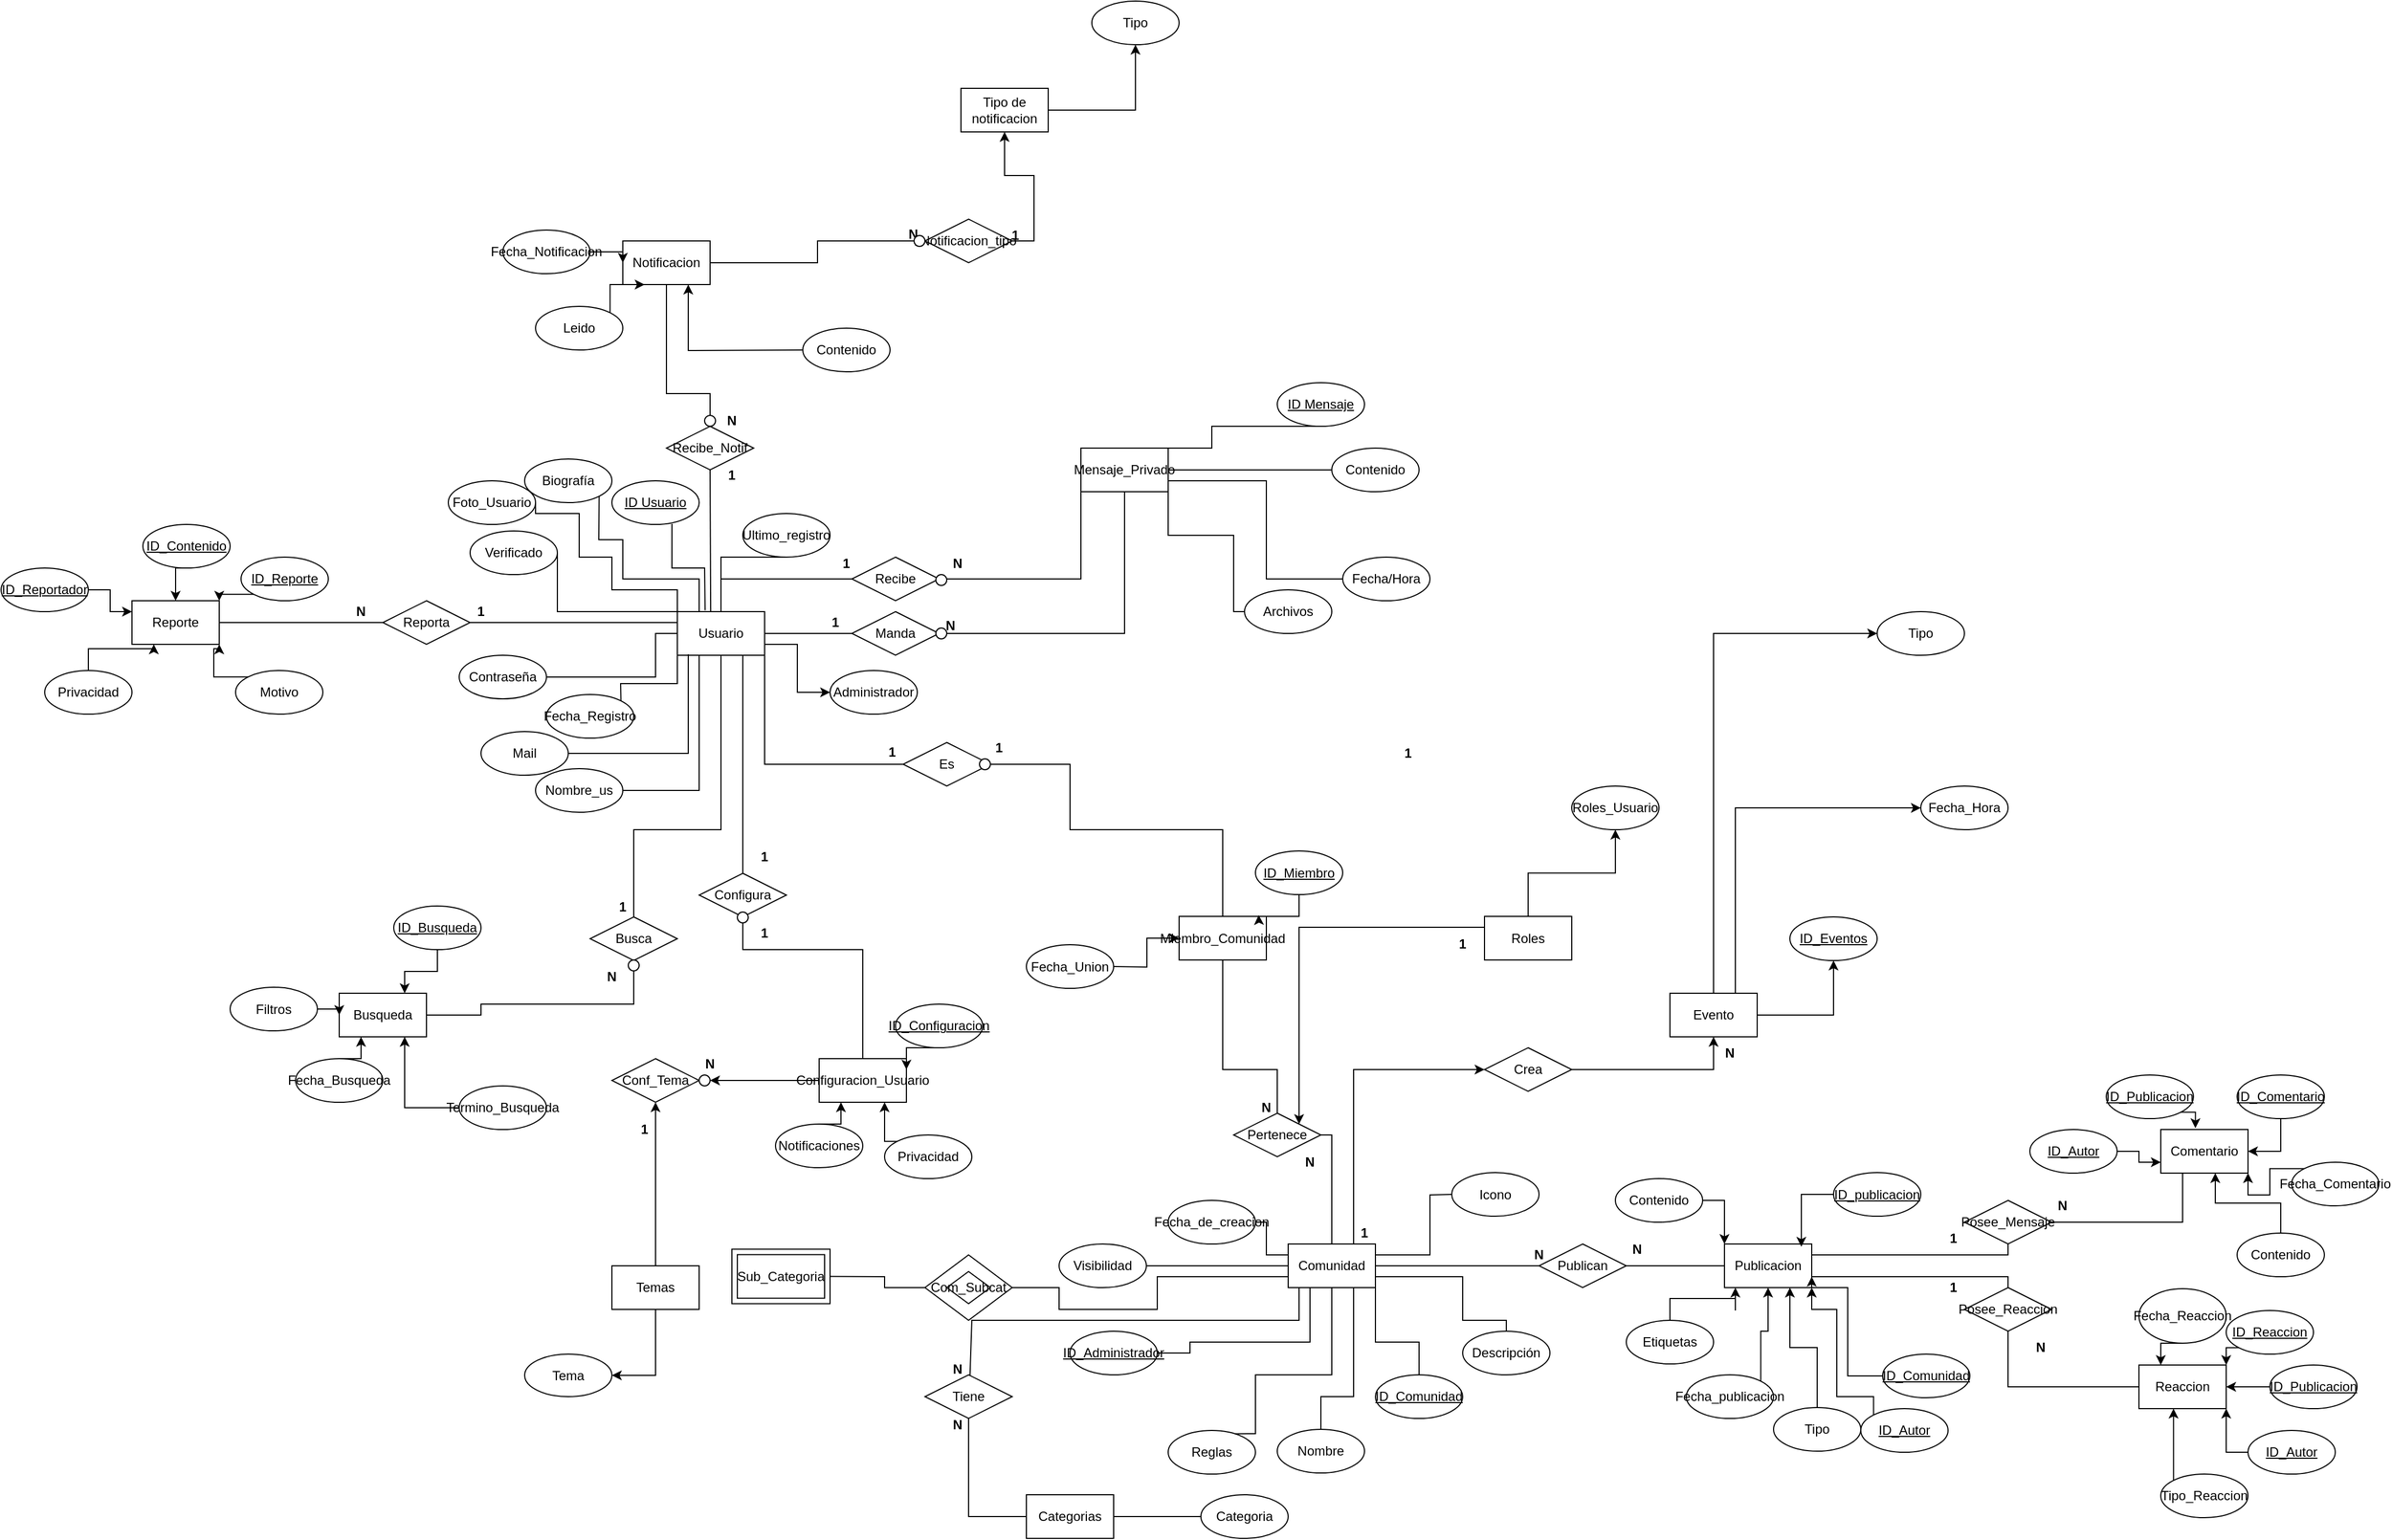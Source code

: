 <mxfile version="24.5.5" type="device">
  <diagram name="Página-1" id="hF79kFRTJ4i_AL0IXlp7">
    <mxGraphModel dx="4558" dy="2766" grid="1" gridSize="10" guides="1" tooltips="1" connect="1" arrows="1" fold="1" page="1" pageScale="1" pageWidth="827" pageHeight="1169" math="0" shadow="0">
      <root>
        <mxCell id="0" />
        <mxCell id="1" parent="0" />
        <mxCell id="GgwAyLypPOXxcSF4GRUO-72" style="edgeStyle=orthogonalEdgeStyle;rounded=0;orthogonalLoop=1;jettySize=auto;html=1;exitX=1;exitY=0.75;exitDx=0;exitDy=0;entryX=0;entryY=0.5;entryDx=0;entryDy=0;" parent="1" source="eUamJ46WJXVYtOZnZ2tq-1" target="GgwAyLypPOXxcSF4GRUO-71" edge="1">
          <mxGeometry relative="1" as="geometry" />
        </mxCell>
        <mxCell id="eUamJ46WJXVYtOZnZ2tq-1" value="Usuario" style="rounded=0;whiteSpace=wrap;html=1;" parent="1" vertex="1">
          <mxGeometry x="-660" y="160" width="80" height="40" as="geometry" />
        </mxCell>
        <mxCell id="eu0uJTuMQPf-3rUUpTL6-2" value="Mensaje_Privado" style="rounded=0;whiteSpace=wrap;html=1;" parent="1" vertex="1">
          <mxGeometry x="-290" y="10" width="80" height="40" as="geometry" />
        </mxCell>
        <mxCell id="eu0uJTuMQPf-3rUUpTL6-3" value="Manda" style="rhombus;whiteSpace=wrap;html=1;" parent="1" vertex="1">
          <mxGeometry x="-500" y="160" width="80" height="40" as="geometry" />
        </mxCell>
        <mxCell id="eu0uJTuMQPf-3rUUpTL6-4" value="" style="endArrow=none;html=1;rounded=0;exitX=1;exitY=0.5;exitDx=0;exitDy=0;entryX=0;entryY=0.5;entryDx=0;entryDy=0;" parent="1" source="eUamJ46WJXVYtOZnZ2tq-1" target="eu0uJTuMQPf-3rUUpTL6-3" edge="1">
          <mxGeometry width="50" height="50" relative="1" as="geometry">
            <mxPoint x="-570" y="160" as="sourcePoint" />
            <mxPoint x="-520" y="110" as="targetPoint" />
          </mxGeometry>
        </mxCell>
        <mxCell id="eu0uJTuMQPf-3rUUpTL6-5" value="" style="endArrow=none;html=1;rounded=0;exitX=1;exitY=0.5;exitDx=0;exitDy=0;entryX=0.5;entryY=1;entryDx=0;entryDy=0;" parent="1" source="eu0uJTuMQPf-3rUUpTL6-3" target="eu0uJTuMQPf-3rUUpTL6-2" edge="1">
          <mxGeometry width="50" height="50" relative="1" as="geometry">
            <mxPoint x="-410" y="170" as="sourcePoint" />
            <mxPoint x="-360" y="120" as="targetPoint" />
            <Array as="points">
              <mxPoint x="-250" y="180" />
            </Array>
          </mxGeometry>
        </mxCell>
        <mxCell id="eu0uJTuMQPf-3rUUpTL6-6" value="Recibe" style="rhombus;whiteSpace=wrap;html=1;" parent="1" vertex="1">
          <mxGeometry x="-500" y="110" width="80" height="40" as="geometry" />
        </mxCell>
        <mxCell id="eu0uJTuMQPf-3rUUpTL6-7" value="" style="endArrow=none;html=1;rounded=0;entryX=0;entryY=0.5;entryDx=0;entryDy=0;" parent="1" target="eu0uJTuMQPf-3rUUpTL6-2" edge="1">
          <mxGeometry width="50" height="50" relative="1" as="geometry">
            <mxPoint x="-420" y="130" as="sourcePoint" />
            <mxPoint x="-300" y="160" as="targetPoint" />
            <Array as="points">
              <mxPoint x="-290" y="130" />
            </Array>
          </mxGeometry>
        </mxCell>
        <mxCell id="eu0uJTuMQPf-3rUUpTL6-11" value="" style="endArrow=none;html=1;rounded=0;exitX=1;exitY=0;exitDx=0;exitDy=0;entryX=0.5;entryY=1;entryDx=0;entryDy=0;" parent="1" source="eu0uJTuMQPf-3rUUpTL6-2" target="eu0uJTuMQPf-3rUUpTL6-12" edge="1">
          <mxGeometry width="50" height="50" relative="1" as="geometry">
            <mxPoint x="-200" y="150" as="sourcePoint" />
            <mxPoint x="-150" y="100" as="targetPoint" />
            <Array as="points">
              <mxPoint x="-170" y="10" />
              <mxPoint x="-170" y="-10" />
            </Array>
          </mxGeometry>
        </mxCell>
        <mxCell id="eu0uJTuMQPf-3rUUpTL6-12" value="&lt;u&gt;ID Mensaje&lt;/u&gt;" style="ellipse;whiteSpace=wrap;html=1;" parent="1" vertex="1">
          <mxGeometry x="-110" y="-50" width="80" height="40" as="geometry" />
        </mxCell>
        <mxCell id="pO2mM5zxa5jk80CETfTJ-2" value="&lt;u&gt;ID Usuario&lt;/u&gt;" style="ellipse;whiteSpace=wrap;html=1;" parent="1" vertex="1">
          <mxGeometry x="-720" y="40" width="80" height="40" as="geometry" />
        </mxCell>
        <mxCell id="pO2mM5zxa5jk80CETfTJ-3" value="Contenido" style="ellipse;whiteSpace=wrap;html=1;" parent="1" vertex="1">
          <mxGeometry x="-60" y="10" width="80" height="40" as="geometry" />
        </mxCell>
        <mxCell id="pO2mM5zxa5jk80CETfTJ-4" value="" style="endArrow=none;html=1;rounded=0;exitX=1;exitY=0.5;exitDx=0;exitDy=0;entryX=0;entryY=0.5;entryDx=0;entryDy=0;" parent="1" source="eu0uJTuMQPf-3rUUpTL6-2" target="pO2mM5zxa5jk80CETfTJ-3" edge="1">
          <mxGeometry width="50" height="50" relative="1" as="geometry">
            <mxPoint x="-190" y="100" as="sourcePoint" />
            <mxPoint x="-140" y="50" as="targetPoint" />
          </mxGeometry>
        </mxCell>
        <mxCell id="pO2mM5zxa5jk80CETfTJ-5" value="Archivos" style="ellipse;whiteSpace=wrap;html=1;" parent="1" vertex="1">
          <mxGeometry x="-140" y="140" width="80" height="40" as="geometry" />
        </mxCell>
        <mxCell id="pO2mM5zxa5jk80CETfTJ-6" value="" style="endArrow=none;html=1;rounded=0;exitX=1;exitY=1;exitDx=0;exitDy=0;entryX=0;entryY=0.5;entryDx=0;entryDy=0;" parent="1" source="eu0uJTuMQPf-3rUUpTL6-2" target="pO2mM5zxa5jk80CETfTJ-5" edge="1">
          <mxGeometry width="50" height="50" relative="1" as="geometry">
            <mxPoint x="-150" y="140" as="sourcePoint" />
            <mxPoint x="-100" y="90" as="targetPoint" />
            <Array as="points">
              <mxPoint x="-210" y="90" />
              <mxPoint x="-150" y="90" />
              <mxPoint x="-150" y="160" />
            </Array>
          </mxGeometry>
        </mxCell>
        <mxCell id="pO2mM5zxa5jk80CETfTJ-7" value="Mail" style="ellipse;whiteSpace=wrap;html=1;" parent="1" vertex="1">
          <mxGeometry x="-840" y="270" width="80" height="40" as="geometry" />
        </mxCell>
        <mxCell id="pO2mM5zxa5jk80CETfTJ-11" value="Nombre_us" style="ellipse;whiteSpace=wrap;html=1;" parent="1" vertex="1">
          <mxGeometry x="-790" y="304" width="80" height="40" as="geometry" />
        </mxCell>
        <mxCell id="pO2mM5zxa5jk80CETfTJ-13" value="Verificado" style="ellipse;whiteSpace=wrap;html=1;" parent="1" vertex="1">
          <mxGeometry x="-850" y="86" width="80" height="40" as="geometry" />
        </mxCell>
        <mxCell id="pO2mM5zxa5jk80CETfTJ-14" value="" style="endArrow=none;html=1;rounded=0;entryX=1;entryY=0.5;entryDx=0;entryDy=0;exitX=0;exitY=0;exitDx=0;exitDy=0;" parent="1" source="eUamJ46WJXVYtOZnZ2tq-1" target="pO2mM5zxa5jk80CETfTJ-13" edge="1">
          <mxGeometry width="50" height="50" relative="1" as="geometry">
            <mxPoint x="-730" y="290" as="sourcePoint" />
            <mxPoint x="-700" y="140" as="targetPoint" />
            <Array as="points">
              <mxPoint x="-720" y="160" />
              <mxPoint x="-770" y="160" />
            </Array>
          </mxGeometry>
        </mxCell>
        <mxCell id="pO2mM5zxa5jk80CETfTJ-15" value="Contraseña" style="ellipse;whiteSpace=wrap;html=1;" parent="1" vertex="1">
          <mxGeometry x="-860" y="200" width="80" height="40" as="geometry" />
        </mxCell>
        <mxCell id="pO2mM5zxa5jk80CETfTJ-16" value="" style="endArrow=none;html=1;rounded=0;exitX=1;exitY=0.5;exitDx=0;exitDy=0;entryX=0;entryY=0.5;entryDx=0;entryDy=0;" parent="1" source="pO2mM5zxa5jk80CETfTJ-15" target="eUamJ46WJXVYtOZnZ2tq-1" edge="1">
          <mxGeometry width="50" height="50" relative="1" as="geometry">
            <mxPoint x="-700" y="220" as="sourcePoint" />
            <mxPoint x="-620" y="230" as="targetPoint" />
            <Array as="points">
              <mxPoint x="-680" y="220" />
              <mxPoint x="-680" y="200" />
              <mxPoint x="-680" y="180" />
            </Array>
          </mxGeometry>
        </mxCell>
        <mxCell id="pO2mM5zxa5jk80CETfTJ-17" value="Fecha_Registro" style="ellipse;whiteSpace=wrap;html=1;" parent="1" vertex="1">
          <mxGeometry x="-780" y="236" width="80" height="40" as="geometry" />
        </mxCell>
        <mxCell id="pO2mM5zxa5jk80CETfTJ-18" value="" style="endArrow=none;html=1;rounded=0;exitX=1;exitY=0;exitDx=0;exitDy=0;entryX=0;entryY=1;entryDx=0;entryDy=0;" parent="1" source="pO2mM5zxa5jk80CETfTJ-17" target="eUamJ46WJXVYtOZnZ2tq-1" edge="1">
          <mxGeometry width="50" height="50" relative="1" as="geometry">
            <mxPoint x="-700" y="300" as="sourcePoint" />
            <mxPoint x="-600" y="290" as="targetPoint" />
            <Array as="points">
              <mxPoint x="-712" y="226" />
              <mxPoint x="-660" y="226" />
            </Array>
          </mxGeometry>
        </mxCell>
        <mxCell id="pO2mM5zxa5jk80CETfTJ-19" value="Ultimo_registro" style="ellipse;whiteSpace=wrap;html=1;" parent="1" vertex="1">
          <mxGeometry x="-600" y="70" width="80" height="40" as="geometry" />
        </mxCell>
        <mxCell id="pO2mM5zxa5jk80CETfTJ-20" value="" style="endArrow=none;html=1;rounded=0;exitX=0.5;exitY=1;exitDx=0;exitDy=0;entryX=0.5;entryY=0;entryDx=0;entryDy=0;" parent="1" source="pO2mM5zxa5jk80CETfTJ-19" target="eUamJ46WJXVYtOZnZ2tq-1" edge="1">
          <mxGeometry width="50" height="50" relative="1" as="geometry">
            <mxPoint x="-640" y="320" as="sourcePoint" />
            <mxPoint x="-590" y="270" as="targetPoint" />
            <Array as="points">
              <mxPoint x="-620" y="110" />
            </Array>
          </mxGeometry>
        </mxCell>
        <mxCell id="pO2mM5zxa5jk80CETfTJ-21" value="Biografía" style="ellipse;whiteSpace=wrap;html=1;" parent="1" vertex="1">
          <mxGeometry x="-800" y="20" width="80" height="40" as="geometry" />
        </mxCell>
        <mxCell id="pO2mM5zxa5jk80CETfTJ-22" value="" style="endArrow=none;html=1;rounded=0;exitX=0.25;exitY=0;exitDx=0;exitDy=0;entryX=1;entryY=1;entryDx=0;entryDy=0;" parent="1" source="eUamJ46WJXVYtOZnZ2tq-1" target="pO2mM5zxa5jk80CETfTJ-21" edge="1">
          <mxGeometry width="50" height="50" relative="1" as="geometry">
            <mxPoint x="-860" y="90" as="sourcePoint" />
            <mxPoint x="-810" y="40" as="targetPoint" />
            <Array as="points">
              <mxPoint x="-640" y="130" />
              <mxPoint x="-710" y="130" />
              <mxPoint x="-710" y="94" />
              <mxPoint x="-732" y="94" />
            </Array>
          </mxGeometry>
        </mxCell>
        <mxCell id="pO2mM5zxa5jk80CETfTJ-24" value="" style="endArrow=none;html=1;rounded=0;exitX=0;exitY=0;exitDx=0;exitDy=0;entryX=1;entryY=0.5;entryDx=0;entryDy=0;" parent="1" source="eUamJ46WJXVYtOZnZ2tq-1" target="pO2mM5zxa5jk80CETfTJ-25" edge="1">
          <mxGeometry width="50" height="50" relative="1" as="geometry">
            <mxPoint x="-910" y="160" as="sourcePoint" />
            <mxPoint x="-870" y="170" as="targetPoint" />
            <Array as="points">
              <mxPoint x="-660" y="140" />
              <mxPoint x="-700" y="140" />
              <mxPoint x="-720" y="140" />
              <mxPoint x="-720" y="110" />
              <mxPoint x="-750" y="110" />
              <mxPoint x="-750" y="70" />
              <mxPoint x="-790" y="70" />
            </Array>
          </mxGeometry>
        </mxCell>
        <mxCell id="pO2mM5zxa5jk80CETfTJ-25" value="Foto_Usuario" style="ellipse;whiteSpace=wrap;html=1;" parent="1" vertex="1">
          <mxGeometry x="-870" y="40" width="80" height="40" as="geometry" />
        </mxCell>
        <mxCell id="pO2mM5zxa5jk80CETfTJ-28" style="edgeStyle=orthogonalEdgeStyle;rounded=0;orthogonalLoop=1;jettySize=auto;html=1;exitX=0.5;exitY=1;exitDx=0;exitDy=0;" parent="1" edge="1">
          <mxGeometry relative="1" as="geometry">
            <mxPoint x="-200" y="170.0" as="sourcePoint" />
            <mxPoint x="-200" y="170.0" as="targetPoint" />
          </mxGeometry>
        </mxCell>
        <mxCell id="pO2mM5zxa5jk80CETfTJ-31" value="Fecha/Hora" style="ellipse;whiteSpace=wrap;html=1;" parent="1" vertex="1">
          <mxGeometry x="-50" y="110" width="80" height="40" as="geometry" />
        </mxCell>
        <mxCell id="pO2mM5zxa5jk80CETfTJ-33" value="" style="endArrow=none;html=1;rounded=0;exitX=1;exitY=0.75;exitDx=0;exitDy=0;entryX=0;entryY=0.5;entryDx=0;entryDy=0;" parent="1" source="eu0uJTuMQPf-3rUUpTL6-2" target="pO2mM5zxa5jk80CETfTJ-31" edge="1">
          <mxGeometry width="50" height="50" relative="1" as="geometry">
            <mxPoint x="-70" y="210" as="sourcePoint" />
            <mxPoint x="-20" y="160" as="targetPoint" />
            <Array as="points">
              <mxPoint x="-120" y="40" />
              <mxPoint x="-120" y="130" />
            </Array>
          </mxGeometry>
        </mxCell>
        <mxCell id="WTkBKgrAZ76Pxeq1mriy-6" style="edgeStyle=orthogonalEdgeStyle;rounded=0;orthogonalLoop=1;jettySize=auto;html=1;exitX=0.75;exitY=0;exitDx=0;exitDy=0;entryX=0;entryY=0.5;entryDx=0;entryDy=0;" edge="1" parent="1" source="pO2mM5zxa5jk80CETfTJ-34" target="WTkBKgrAZ76Pxeq1mriy-1">
          <mxGeometry relative="1" as="geometry" />
        </mxCell>
        <mxCell id="pO2mM5zxa5jk80CETfTJ-34" value="Comunidad" style="rounded=0;whiteSpace=wrap;html=1;" parent="1" vertex="1">
          <mxGeometry x="-100" y="740" width="80" height="40" as="geometry" />
        </mxCell>
        <mxCell id="pO2mM5zxa5jk80CETfTJ-35" value="&lt;u&gt;ID_Comunidad&lt;/u&gt;" style="ellipse;whiteSpace=wrap;html=1;" parent="1" vertex="1">
          <mxGeometry x="-20" y="860" width="80" height="40" as="geometry" />
        </mxCell>
        <mxCell id="pO2mM5zxa5jk80CETfTJ-36" value="" style="endArrow=none;html=1;rounded=0;exitX=0.5;exitY=0;exitDx=0;exitDy=0;entryX=1;entryY=1;entryDx=0;entryDy=0;" parent="1" source="pO2mM5zxa5jk80CETfTJ-35" target="pO2mM5zxa5jk80CETfTJ-34" edge="1">
          <mxGeometry width="50" height="50" relative="1" as="geometry">
            <mxPoint x="170" y="850" as="sourcePoint" />
            <mxPoint x="220" y="800" as="targetPoint" />
            <Array as="points">
              <mxPoint x="20" y="830" />
              <mxPoint x="-20" y="830" />
            </Array>
          </mxGeometry>
        </mxCell>
        <mxCell id="pO2mM5zxa5jk80CETfTJ-37" value="Nombre" style="ellipse;whiteSpace=wrap;html=1;" parent="1" vertex="1">
          <mxGeometry x="-110" y="910" width="80" height="40" as="geometry" />
        </mxCell>
        <mxCell id="pO2mM5zxa5jk80CETfTJ-38" value="Descripción" style="ellipse;whiteSpace=wrap;html=1;" parent="1" vertex="1">
          <mxGeometry x="60" y="820" width="80" height="40" as="geometry" />
        </mxCell>
        <mxCell id="pO2mM5zxa5jk80CETfTJ-39" value="" style="endArrow=none;html=1;rounded=0;entryX=0.5;entryY=0;entryDx=0;entryDy=0;exitX=1;exitY=0.75;exitDx=0;exitDy=0;" parent="1" source="pO2mM5zxa5jk80CETfTJ-34" target="pO2mM5zxa5jk80CETfTJ-38" edge="1">
          <mxGeometry width="50" height="50" relative="1" as="geometry">
            <mxPoint x="-20" y="640" as="sourcePoint" />
            <mxPoint x="30" y="590" as="targetPoint" />
            <Array as="points">
              <mxPoint x="60" y="770" />
              <mxPoint x="60" y="810" />
              <mxPoint x="100" y="810" />
            </Array>
          </mxGeometry>
        </mxCell>
        <mxCell id="pO2mM5zxa5jk80CETfTJ-40" value="" style="endArrow=none;html=1;rounded=0;exitX=0.5;exitY=0;exitDx=0;exitDy=0;" parent="1" source="pO2mM5zxa5jk80CETfTJ-37" edge="1">
          <mxGeometry width="50" height="50" relative="1" as="geometry">
            <mxPoint x="-130" y="890" as="sourcePoint" />
            <mxPoint x="-40" y="780" as="targetPoint" />
            <Array as="points">
              <mxPoint x="-70" y="880" />
              <mxPoint x="-40" y="880" />
            </Array>
          </mxGeometry>
        </mxCell>
        <mxCell id="pO2mM5zxa5jk80CETfTJ-41" value="Icono" style="ellipse;whiteSpace=wrap;html=1;" parent="1" vertex="1">
          <mxGeometry x="50" y="674.5" width="80" height="40" as="geometry" />
        </mxCell>
        <mxCell id="pO2mM5zxa5jk80CETfTJ-42" value="" style="endArrow=none;html=1;rounded=0;entryX=0;entryY=0.5;entryDx=0;entryDy=0;" parent="1" target="pO2mM5zxa5jk80CETfTJ-41" edge="1">
          <mxGeometry width="50" height="50" relative="1" as="geometry">
            <mxPoint x="-20" y="750" as="sourcePoint" />
            <mxPoint x="-20" y="650" as="targetPoint" />
            <Array as="points">
              <mxPoint x="30" y="750" />
              <mxPoint x="30" y="695" />
            </Array>
          </mxGeometry>
        </mxCell>
        <mxCell id="pO2mM5zxa5jk80CETfTJ-44" value="" style="endArrow=none;html=1;rounded=0;entryX=0.5;entryY=1;entryDx=0;entryDy=0;exitX=0.125;exitY=1;exitDx=0;exitDy=0;exitPerimeter=0;" parent="1" source="pO2mM5zxa5jk80CETfTJ-34" target="GgwAyLypPOXxcSF4GRUO-83" edge="1">
          <mxGeometry width="50" height="50" relative="1" as="geometry">
            <mxPoint x="-110" y="800" as="sourcePoint" />
            <mxPoint x="-10" y="670" as="targetPoint" />
            <Array as="points">
              <mxPoint x="-90" y="810" />
              <mxPoint x="-150" y="810" />
              <mxPoint x="-390" y="810" />
            </Array>
          </mxGeometry>
        </mxCell>
        <mxCell id="pO2mM5zxa5jk80CETfTJ-45" value="Reglas" style="ellipse;whiteSpace=wrap;html=1;" parent="1" vertex="1">
          <mxGeometry x="-210" y="911" width="80" height="40" as="geometry" />
        </mxCell>
        <mxCell id="pO2mM5zxa5jk80CETfTJ-46" value="" style="endArrow=none;html=1;rounded=0;entryX=0.764;entryY=0.077;entryDx=0;entryDy=0;entryPerimeter=0;exitX=0.5;exitY=1;exitDx=0;exitDy=0;" parent="1" source="pO2mM5zxa5jk80CETfTJ-34" target="pO2mM5zxa5jk80CETfTJ-45" edge="1">
          <mxGeometry width="50" height="50" relative="1" as="geometry">
            <mxPoint x="-100" y="960" as="sourcePoint" />
            <mxPoint x="190" y="900" as="targetPoint" />
            <Array as="points">
              <mxPoint x="-60" y="860" />
              <mxPoint x="-130" y="860" />
              <mxPoint x="-130" y="914" />
            </Array>
          </mxGeometry>
        </mxCell>
        <mxCell id="pO2mM5zxa5jk80CETfTJ-49" value="&lt;u&gt;ID_Administrador&lt;/u&gt;" style="ellipse;whiteSpace=wrap;html=1;" parent="1" vertex="1">
          <mxGeometry x="-300" y="820" width="80" height="40" as="geometry" />
        </mxCell>
        <mxCell id="pO2mM5zxa5jk80CETfTJ-50" value="" style="endArrow=none;html=1;rounded=0;exitX=1;exitY=0.5;exitDx=0;exitDy=0;entryX=0.25;entryY=1;entryDx=0;entryDy=0;" parent="1" source="pO2mM5zxa5jk80CETfTJ-49" target="pO2mM5zxa5jk80CETfTJ-34" edge="1">
          <mxGeometry width="50" height="50" relative="1" as="geometry">
            <mxPoint x="-210" y="830" as="sourcePoint" />
            <mxPoint x="-130" y="780" as="targetPoint" />
            <Array as="points">
              <mxPoint x="-190" y="840" />
              <mxPoint x="-190" y="830" />
              <mxPoint x="-80" y="830" />
            </Array>
          </mxGeometry>
        </mxCell>
        <mxCell id="pO2mM5zxa5jk80CETfTJ-51" value="Visibilidad" style="ellipse;whiteSpace=wrap;html=1;" parent="1" vertex="1">
          <mxGeometry x="-310" y="740" width="80" height="40" as="geometry" />
        </mxCell>
        <mxCell id="pO2mM5zxa5jk80CETfTJ-52" value="" style="endArrow=none;html=1;rounded=0;exitX=1;exitY=0.5;exitDx=0;exitDy=0;entryX=0;entryY=0.5;entryDx=0;entryDy=0;" parent="1" source="pO2mM5zxa5jk80CETfTJ-51" target="pO2mM5zxa5jk80CETfTJ-34" edge="1">
          <mxGeometry width="50" height="50" relative="1" as="geometry">
            <mxPoint x="-260" y="800" as="sourcePoint" />
            <mxPoint x="-170" y="680" as="targetPoint" />
          </mxGeometry>
        </mxCell>
        <mxCell id="pO2mM5zxa5jk80CETfTJ-53" value="Fecha_de_creacion" style="ellipse;whiteSpace=wrap;html=1;" parent="1" vertex="1">
          <mxGeometry x="-210" y="700" width="80" height="40" as="geometry" />
        </mxCell>
        <mxCell id="pO2mM5zxa5jk80CETfTJ-54" value="" style="endArrow=none;html=1;rounded=0;entryX=1;entryY=0.5;entryDx=0;entryDy=0;exitX=0;exitY=0.25;exitDx=0;exitDy=0;" parent="1" source="pO2mM5zxa5jk80CETfTJ-34" target="pO2mM5zxa5jk80CETfTJ-53" edge="1">
          <mxGeometry width="50" height="50" relative="1" as="geometry">
            <mxPoint x="-390" y="990" as="sourcePoint" />
            <mxPoint x="-340" y="940" as="targetPoint" />
            <Array as="points">
              <mxPoint x="-120" y="750" />
              <mxPoint x="-120" y="720" />
            </Array>
          </mxGeometry>
        </mxCell>
        <mxCell id="mnU41nf2ksdHLFMF80QC-2" value="Miembro_Comunidad" style="rounded=0;whiteSpace=wrap;html=1;" parent="1" vertex="1">
          <mxGeometry x="-200" y="439.5" width="80" height="40" as="geometry" />
        </mxCell>
        <mxCell id="mnU41nf2ksdHLFMF80QC-3" value="&lt;u&gt;ID_Miembro&lt;/u&gt;" style="ellipse;whiteSpace=wrap;html=1;" parent="1" vertex="1">
          <mxGeometry x="-130" y="379.5" width="80" height="40" as="geometry" />
        </mxCell>
        <mxCell id="mnU41nf2ksdHLFMF80QC-8" style="edgeStyle=orthogonalEdgeStyle;rounded=0;orthogonalLoop=1;jettySize=auto;html=1;exitX=1;exitY=0.5;exitDx=0;exitDy=0;entryX=0;entryY=0.5;entryDx=0;entryDy=0;" parent="1" target="mnU41nf2ksdHLFMF80QC-2" edge="1">
          <mxGeometry relative="1" as="geometry">
            <mxPoint x="-260.0" y="485.5" as="sourcePoint" />
          </mxGeometry>
        </mxCell>
        <mxCell id="mnU41nf2ksdHLFMF80QC-7" value="Fecha_Union" style="ellipse;whiteSpace=wrap;html=1;" parent="1" vertex="1">
          <mxGeometry x="-340" y="465.5" width="80" height="40" as="geometry" />
        </mxCell>
        <mxCell id="mnU41nf2ksdHLFMF80QC-10" style="edgeStyle=orthogonalEdgeStyle;rounded=0;orthogonalLoop=1;jettySize=auto;html=1;exitX=0.5;exitY=1;exitDx=0;exitDy=0;entryX=0.912;entryY=-0.031;entryDx=0;entryDy=0;entryPerimeter=0;" parent="1" source="mnU41nf2ksdHLFMF80QC-3" target="mnU41nf2ksdHLFMF80QC-2" edge="1">
          <mxGeometry relative="1" as="geometry" />
        </mxCell>
        <mxCell id="mnU41nf2ksdHLFMF80QC-13" value="Publicacion" style="rounded=0;whiteSpace=wrap;html=1;" parent="1" vertex="1">
          <mxGeometry x="300" y="740" width="80" height="40" as="geometry" />
        </mxCell>
        <mxCell id="mnU41nf2ksdHLFMF80QC-14" value="&lt;u&gt;ID_publicacion&lt;/u&gt;" style="ellipse;whiteSpace=wrap;html=1;" parent="1" vertex="1">
          <mxGeometry x="400" y="674.5" width="80" height="40" as="geometry" />
        </mxCell>
        <mxCell id="mnU41nf2ksdHLFMF80QC-26" style="edgeStyle=orthogonalEdgeStyle;rounded=0;orthogonalLoop=1;jettySize=auto;html=1;exitX=0;exitY=0.5;exitDx=0;exitDy=0;" parent="1" source="mnU41nf2ksdHLFMF80QC-15" edge="1">
          <mxGeometry relative="1" as="geometry">
            <mxPoint x="380" y="770" as="targetPoint" />
            <Array as="points">
              <mxPoint x="413" y="861" />
              <mxPoint x="413" y="780" />
              <mxPoint x="380" y="780" />
            </Array>
          </mxGeometry>
        </mxCell>
        <mxCell id="mnU41nf2ksdHLFMF80QC-15" value="&lt;u&gt;ID_Comunidad&lt;/u&gt;" style="ellipse;whiteSpace=wrap;html=1;" parent="1" vertex="1">
          <mxGeometry x="445" y="841" width="80" height="40" as="geometry" />
        </mxCell>
        <mxCell id="mnU41nf2ksdHLFMF80QC-25" style="edgeStyle=orthogonalEdgeStyle;rounded=0;orthogonalLoop=1;jettySize=auto;html=1;exitX=0;exitY=0;exitDx=0;exitDy=0;entryX=1;entryY=1;entryDx=0;entryDy=0;" parent="1" source="mnU41nf2ksdHLFMF80QC-16" target="mnU41nf2ksdHLFMF80QC-13" edge="1">
          <mxGeometry relative="1" as="geometry">
            <Array as="points">
              <mxPoint x="437" y="880" />
              <mxPoint x="403" y="880" />
              <mxPoint x="403" y="800" />
              <mxPoint x="380" y="800" />
            </Array>
          </mxGeometry>
        </mxCell>
        <mxCell id="mnU41nf2ksdHLFMF80QC-16" value="&lt;u&gt;ID_Autor&lt;/u&gt;" style="ellipse;whiteSpace=wrap;html=1;" parent="1" vertex="1">
          <mxGeometry x="425" y="891" width="80" height="40" as="geometry" />
        </mxCell>
        <mxCell id="mnU41nf2ksdHLFMF80QC-24" style="edgeStyle=orthogonalEdgeStyle;rounded=0;orthogonalLoop=1;jettySize=auto;html=1;exitX=0.5;exitY=0;exitDx=0;exitDy=0;entryX=0.75;entryY=1;entryDx=0;entryDy=0;" parent="1" source="mnU41nf2ksdHLFMF80QC-17" target="mnU41nf2ksdHLFMF80QC-13" edge="1">
          <mxGeometry relative="1" as="geometry" />
        </mxCell>
        <mxCell id="mnU41nf2ksdHLFMF80QC-17" value="Tipo" style="ellipse;whiteSpace=wrap;html=1;" parent="1" vertex="1">
          <mxGeometry x="345" y="890" width="80" height="40" as="geometry" />
        </mxCell>
        <mxCell id="mnU41nf2ksdHLFMF80QC-22" style="edgeStyle=orthogonalEdgeStyle;rounded=0;orthogonalLoop=1;jettySize=auto;html=1;exitX=1;exitY=0.5;exitDx=0;exitDy=0;entryX=0;entryY=0;entryDx=0;entryDy=0;" parent="1" source="mnU41nf2ksdHLFMF80QC-18" target="mnU41nf2ksdHLFMF80QC-13" edge="1">
          <mxGeometry relative="1" as="geometry" />
        </mxCell>
        <mxCell id="mnU41nf2ksdHLFMF80QC-18" value="Contenido" style="ellipse;whiteSpace=wrap;html=1;" parent="1" vertex="1">
          <mxGeometry x="200" y="680" width="80" height="40" as="geometry" />
        </mxCell>
        <mxCell id="mnU41nf2ksdHLFMF80QC-21" style="edgeStyle=orthogonalEdgeStyle;rounded=0;orthogonalLoop=1;jettySize=auto;html=1;exitX=1;exitY=1;exitDx=0;exitDy=0;entryX=0.5;entryY=1;entryDx=0;entryDy=0;" parent="1" source="mnU41nf2ksdHLFMF80QC-19" target="mnU41nf2ksdHLFMF80QC-13" edge="1">
          <mxGeometry relative="1" as="geometry" />
        </mxCell>
        <mxCell id="mnU41nf2ksdHLFMF80QC-19" value="Fecha_publicacion" style="ellipse;whiteSpace=wrap;html=1;" parent="1" vertex="1">
          <mxGeometry x="265" y="860" width="80" height="40" as="geometry" />
        </mxCell>
        <mxCell id="mnU41nf2ksdHLFMF80QC-23" style="edgeStyle=orthogonalEdgeStyle;rounded=0;orthogonalLoop=1;jettySize=auto;html=1;exitX=0.5;exitY=0;exitDx=0;exitDy=0;" parent="1" source="mnU41nf2ksdHLFMF80QC-20" edge="1">
          <mxGeometry relative="1" as="geometry">
            <mxPoint x="310" y="780" as="targetPoint" />
          </mxGeometry>
        </mxCell>
        <mxCell id="mnU41nf2ksdHLFMF80QC-20" value="Etiquetas" style="ellipse;whiteSpace=wrap;html=1;" parent="1" vertex="1">
          <mxGeometry x="210" y="810" width="80" height="40" as="geometry" />
        </mxCell>
        <mxCell id="mnU41nf2ksdHLFMF80QC-27" style="edgeStyle=orthogonalEdgeStyle;rounded=0;orthogonalLoop=1;jettySize=auto;html=1;exitX=0;exitY=0.5;exitDx=0;exitDy=0;entryX=0.881;entryY=0.063;entryDx=0;entryDy=0;entryPerimeter=0;" parent="1" source="mnU41nf2ksdHLFMF80QC-14" target="mnU41nf2ksdHLFMF80QC-13" edge="1">
          <mxGeometry relative="1" as="geometry" />
        </mxCell>
        <mxCell id="mnU41nf2ksdHLFMF80QC-28" value="Comentario" style="rounded=0;whiteSpace=wrap;html=1;" parent="1" vertex="1">
          <mxGeometry x="700" y="635" width="80" height="40" as="geometry" />
        </mxCell>
        <mxCell id="mnU41nf2ksdHLFMF80QC-34" style="edgeStyle=orthogonalEdgeStyle;rounded=0;orthogonalLoop=1;jettySize=auto;html=1;exitX=0.5;exitY=1;exitDx=0;exitDy=0;entryX=1;entryY=0.5;entryDx=0;entryDy=0;" parent="1" source="mnU41nf2ksdHLFMF80QC-29" target="mnU41nf2ksdHLFMF80QC-28" edge="1">
          <mxGeometry relative="1" as="geometry" />
        </mxCell>
        <mxCell id="mnU41nf2ksdHLFMF80QC-29" value="&lt;u&gt;ID_Comentario&lt;/u&gt;" style="ellipse;whiteSpace=wrap;html=1;" parent="1" vertex="1">
          <mxGeometry x="770" y="585" width="80" height="40" as="geometry" />
        </mxCell>
        <mxCell id="mnU41nf2ksdHLFMF80QC-30" value="&lt;u&gt;ID_Publicacion&lt;/u&gt;" style="ellipse;whiteSpace=wrap;html=1;" parent="1" vertex="1">
          <mxGeometry x="650" y="585" width="80" height="40" as="geometry" />
        </mxCell>
        <mxCell id="mnU41nf2ksdHLFMF80QC-36" style="edgeStyle=orthogonalEdgeStyle;rounded=0;orthogonalLoop=1;jettySize=auto;html=1;exitX=1;exitY=0.5;exitDx=0;exitDy=0;entryX=0;entryY=0.75;entryDx=0;entryDy=0;" parent="1" source="mnU41nf2ksdHLFMF80QC-31" target="mnU41nf2ksdHLFMF80QC-28" edge="1">
          <mxGeometry relative="1" as="geometry" />
        </mxCell>
        <mxCell id="mnU41nf2ksdHLFMF80QC-31" value="&lt;u&gt;ID_Autor&lt;/u&gt;" style="ellipse;whiteSpace=wrap;html=1;" parent="1" vertex="1">
          <mxGeometry x="580" y="635" width="80" height="40" as="geometry" />
        </mxCell>
        <mxCell id="mnU41nf2ksdHLFMF80QC-37" style="edgeStyle=orthogonalEdgeStyle;rounded=0;orthogonalLoop=1;jettySize=auto;html=1;exitX=0.5;exitY=0;exitDx=0;exitDy=0;entryX=0.625;entryY=1;entryDx=0;entryDy=0;entryPerimeter=0;" parent="1" source="mnU41nf2ksdHLFMF80QC-32" target="mnU41nf2ksdHLFMF80QC-28" edge="1">
          <mxGeometry relative="1" as="geometry" />
        </mxCell>
        <mxCell id="mnU41nf2ksdHLFMF80QC-32" value="Contenido" style="ellipse;whiteSpace=wrap;html=1;" parent="1" vertex="1">
          <mxGeometry x="770" y="730" width="80" height="40" as="geometry" />
        </mxCell>
        <mxCell id="mnU41nf2ksdHLFMF80QC-38" style="edgeStyle=orthogonalEdgeStyle;rounded=0;orthogonalLoop=1;jettySize=auto;html=1;exitX=0;exitY=0;exitDx=0;exitDy=0;entryX=1;entryY=1;entryDx=0;entryDy=0;" parent="1" source="mnU41nf2ksdHLFMF80QC-33" target="mnU41nf2ksdHLFMF80QC-28" edge="1">
          <mxGeometry relative="1" as="geometry" />
        </mxCell>
        <mxCell id="mnU41nf2ksdHLFMF80QC-33" value="Fecha_Comentario" style="ellipse;whiteSpace=wrap;html=1;" parent="1" vertex="1">
          <mxGeometry x="820" y="665" width="80" height="40" as="geometry" />
        </mxCell>
        <mxCell id="mnU41nf2ksdHLFMF80QC-35" style="edgeStyle=orthogonalEdgeStyle;rounded=0;orthogonalLoop=1;jettySize=auto;html=1;exitX=1;exitY=1;exitDx=0;exitDy=0;entryX=0.397;entryY=-0.031;entryDx=0;entryDy=0;entryPerimeter=0;" parent="1" source="mnU41nf2ksdHLFMF80QC-30" target="mnU41nf2ksdHLFMF80QC-28" edge="1">
          <mxGeometry relative="1" as="geometry" />
        </mxCell>
        <mxCell id="mnU41nf2ksdHLFMF80QC-39" value="Reaccion" style="rounded=0;whiteSpace=wrap;html=1;" parent="1" vertex="1">
          <mxGeometry x="680" y="851" width="80" height="40" as="geometry" />
        </mxCell>
        <mxCell id="mnU41nf2ksdHLFMF80QC-46" style="edgeStyle=orthogonalEdgeStyle;rounded=0;orthogonalLoop=1;jettySize=auto;html=1;exitX=0;exitY=1;exitDx=0;exitDy=0;entryX=1;entryY=0;entryDx=0;entryDy=0;" parent="1" source="mnU41nf2ksdHLFMF80QC-40" target="mnU41nf2ksdHLFMF80QC-39" edge="1">
          <mxGeometry relative="1" as="geometry" />
        </mxCell>
        <mxCell id="mnU41nf2ksdHLFMF80QC-40" value="&lt;u&gt;ID_Reaccion&lt;/u&gt;" style="ellipse;whiteSpace=wrap;html=1;" parent="1" vertex="1">
          <mxGeometry x="760" y="801" width="80" height="40" as="geometry" />
        </mxCell>
        <mxCell id="mnU41nf2ksdHLFMF80QC-47" style="edgeStyle=orthogonalEdgeStyle;rounded=0;orthogonalLoop=1;jettySize=auto;html=1;exitX=0;exitY=0.5;exitDx=0;exitDy=0;entryX=1;entryY=0.5;entryDx=0;entryDy=0;" parent="1" source="mnU41nf2ksdHLFMF80QC-41" target="mnU41nf2ksdHLFMF80QC-39" edge="1">
          <mxGeometry relative="1" as="geometry" />
        </mxCell>
        <mxCell id="mnU41nf2ksdHLFMF80QC-41" value="&lt;u&gt;ID_Publicacion&lt;/u&gt;" style="ellipse;whiteSpace=wrap;html=1;" parent="1" vertex="1">
          <mxGeometry x="800" y="851" width="80" height="40" as="geometry" />
        </mxCell>
        <mxCell id="mnU41nf2ksdHLFMF80QC-48" style="edgeStyle=orthogonalEdgeStyle;rounded=0;orthogonalLoop=1;jettySize=auto;html=1;exitX=0;exitY=0.5;exitDx=0;exitDy=0;entryX=1;entryY=1;entryDx=0;entryDy=0;" parent="1" source="mnU41nf2ksdHLFMF80QC-42" target="mnU41nf2ksdHLFMF80QC-39" edge="1">
          <mxGeometry relative="1" as="geometry" />
        </mxCell>
        <mxCell id="mnU41nf2ksdHLFMF80QC-42" value="&lt;u&gt;ID_Autor&lt;/u&gt;" style="ellipse;whiteSpace=wrap;html=1;" parent="1" vertex="1">
          <mxGeometry x="780" y="911" width="80" height="40" as="geometry" />
        </mxCell>
        <mxCell id="mnU41nf2ksdHLFMF80QC-49" style="edgeStyle=orthogonalEdgeStyle;rounded=0;orthogonalLoop=1;jettySize=auto;html=1;exitX=0;exitY=0;exitDx=0;exitDy=0;" parent="1" source="mnU41nf2ksdHLFMF80QC-43" target="mnU41nf2ksdHLFMF80QC-39" edge="1">
          <mxGeometry relative="1" as="geometry">
            <Array as="points">
              <mxPoint x="712" y="901" />
              <mxPoint x="712" y="901" />
            </Array>
          </mxGeometry>
        </mxCell>
        <mxCell id="mnU41nf2ksdHLFMF80QC-43" value="Tipo_Reaccion" style="ellipse;whiteSpace=wrap;html=1;" parent="1" vertex="1">
          <mxGeometry x="700" y="951" width="80" height="40" as="geometry" />
        </mxCell>
        <mxCell id="mnU41nf2ksdHLFMF80QC-45" style="edgeStyle=orthogonalEdgeStyle;rounded=0;orthogonalLoop=1;jettySize=auto;html=1;exitX=0.5;exitY=1;exitDx=0;exitDy=0;entryX=0.25;entryY=0;entryDx=0;entryDy=0;" parent="1" source="mnU41nf2ksdHLFMF80QC-44" target="mnU41nf2ksdHLFMF80QC-39" edge="1">
          <mxGeometry relative="1" as="geometry" />
        </mxCell>
        <mxCell id="mnU41nf2ksdHLFMF80QC-44" value="Fecha_Reaccion" style="ellipse;whiteSpace=wrap;html=1;" parent="1" vertex="1">
          <mxGeometry x="680" y="781" width="80" height="50" as="geometry" />
        </mxCell>
        <mxCell id="GgwAyLypPOXxcSF4GRUO-37" style="edgeStyle=orthogonalEdgeStyle;rounded=0;orthogonalLoop=1;jettySize=auto;html=1;exitX=1;exitY=0.5;exitDx=0;exitDy=0;entryX=0;entryY=0.5;entryDx=0;entryDy=0;" parent="1" source="mnU41nf2ksdHLFMF80QC-50" target="GgwAyLypPOXxcSF4GRUO-36" edge="1">
          <mxGeometry relative="1" as="geometry" />
        </mxCell>
        <mxCell id="mnU41nf2ksdHLFMF80QC-50" value="Notificacion" style="rounded=0;whiteSpace=wrap;html=1;" parent="1" vertex="1">
          <mxGeometry x="-710" y="-180" width="80" height="40" as="geometry" />
        </mxCell>
        <mxCell id="mnU41nf2ksdHLFMF80QC-61" style="edgeStyle=orthogonalEdgeStyle;rounded=0;orthogonalLoop=1;jettySize=auto;html=1;exitX=0.5;exitY=0;exitDx=0;exitDy=0;entryX=0.75;entryY=1;entryDx=0;entryDy=0;" parent="1" target="mnU41nf2ksdHLFMF80QC-50" edge="1">
          <mxGeometry relative="1" as="geometry">
            <mxPoint x="-540" y="-80" as="sourcePoint" />
          </mxGeometry>
        </mxCell>
        <mxCell id="mnU41nf2ksdHLFMF80QC-54" value="Contenido" style="ellipse;whiteSpace=wrap;html=1;" parent="1" vertex="1">
          <mxGeometry x="-545" y="-100" width="80" height="40" as="geometry" />
        </mxCell>
        <mxCell id="mnU41nf2ksdHLFMF80QC-62" style="edgeStyle=orthogonalEdgeStyle;rounded=0;orthogonalLoop=1;jettySize=auto;html=1;exitX=1;exitY=0;exitDx=0;exitDy=0;entryX=0.25;entryY=1;entryDx=0;entryDy=0;" parent="1" source="mnU41nf2ksdHLFMF80QC-55" target="mnU41nf2ksdHLFMF80QC-50" edge="1">
          <mxGeometry relative="1" as="geometry" />
        </mxCell>
        <mxCell id="mnU41nf2ksdHLFMF80QC-55" value="Leido" style="ellipse;whiteSpace=wrap;html=1;" parent="1" vertex="1">
          <mxGeometry x="-790" y="-120" width="80" height="40" as="geometry" />
        </mxCell>
        <mxCell id="mnU41nf2ksdHLFMF80QC-57" style="edgeStyle=orthogonalEdgeStyle;rounded=0;orthogonalLoop=1;jettySize=auto;html=1;exitX=1;exitY=0.5;exitDx=0;exitDy=0;entryX=0;entryY=0.5;entryDx=0;entryDy=0;" parent="1" source="mnU41nf2ksdHLFMF80QC-56" target="mnU41nf2ksdHLFMF80QC-50" edge="1">
          <mxGeometry relative="1" as="geometry" />
        </mxCell>
        <mxCell id="mnU41nf2ksdHLFMF80QC-56" value="Fecha_Notificacion" style="ellipse;whiteSpace=wrap;html=1;" parent="1" vertex="1">
          <mxGeometry x="-820" y="-190" width="80" height="40" as="geometry" />
        </mxCell>
        <mxCell id="mnU41nf2ksdHLFMF80QC-63" value="Busqueda" style="rounded=0;whiteSpace=wrap;html=1;" parent="1" vertex="1">
          <mxGeometry x="-970" y="510" width="80" height="40" as="geometry" />
        </mxCell>
        <mxCell id="mnU41nf2ksdHLFMF80QC-72" style="edgeStyle=orthogonalEdgeStyle;rounded=0;orthogonalLoop=1;jettySize=auto;html=1;exitX=0.5;exitY=1;exitDx=0;exitDy=0;entryX=0.75;entryY=0;entryDx=0;entryDy=0;" parent="1" source="mnU41nf2ksdHLFMF80QC-64" target="mnU41nf2ksdHLFMF80QC-63" edge="1">
          <mxGeometry relative="1" as="geometry" />
        </mxCell>
        <mxCell id="mnU41nf2ksdHLFMF80QC-64" value="&lt;u&gt;ID_Busqueda&lt;/u&gt;" style="ellipse;whiteSpace=wrap;html=1;" parent="1" vertex="1">
          <mxGeometry x="-920" y="430" width="80" height="40" as="geometry" />
        </mxCell>
        <mxCell id="mnU41nf2ksdHLFMF80QC-73" style="edgeStyle=orthogonalEdgeStyle;rounded=0;orthogonalLoop=1;jettySize=auto;html=1;exitX=0;exitY=0.5;exitDx=0;exitDy=0;entryX=0.75;entryY=1;entryDx=0;entryDy=0;" parent="1" source="mnU41nf2ksdHLFMF80QC-66" target="mnU41nf2ksdHLFMF80QC-63" edge="1">
          <mxGeometry relative="1" as="geometry" />
        </mxCell>
        <mxCell id="mnU41nf2ksdHLFMF80QC-66" value="Termino_Busqueda" style="ellipse;whiteSpace=wrap;html=1;" parent="1" vertex="1">
          <mxGeometry x="-860" y="595" width="80" height="40" as="geometry" />
        </mxCell>
        <mxCell id="mnU41nf2ksdHLFMF80QC-70" style="edgeStyle=orthogonalEdgeStyle;rounded=0;orthogonalLoop=1;jettySize=auto;html=1;exitX=1;exitY=0.5;exitDx=0;exitDy=0;entryX=0;entryY=0.5;entryDx=0;entryDy=0;" parent="1" source="mnU41nf2ksdHLFMF80QC-67" target="mnU41nf2ksdHLFMF80QC-63" edge="1">
          <mxGeometry relative="1" as="geometry" />
        </mxCell>
        <mxCell id="mnU41nf2ksdHLFMF80QC-67" value="Filtros" style="ellipse;whiteSpace=wrap;html=1;" parent="1" vertex="1">
          <mxGeometry x="-1070" y="504.5" width="80" height="40" as="geometry" />
        </mxCell>
        <mxCell id="mnU41nf2ksdHLFMF80QC-69" style="edgeStyle=orthogonalEdgeStyle;rounded=0;orthogonalLoop=1;jettySize=auto;html=1;exitX=0.5;exitY=0;exitDx=0;exitDy=0;entryX=0.25;entryY=1;entryDx=0;entryDy=0;" parent="1" source="mnU41nf2ksdHLFMF80QC-68" target="mnU41nf2ksdHLFMF80QC-63" edge="1">
          <mxGeometry relative="1" as="geometry" />
        </mxCell>
        <mxCell id="mnU41nf2ksdHLFMF80QC-68" value="Fecha_Busqueda" style="ellipse;whiteSpace=wrap;html=1;" parent="1" vertex="1">
          <mxGeometry x="-1010" y="570" width="80" height="40" as="geometry" />
        </mxCell>
        <mxCell id="mnU41nf2ksdHLFMF80QC-74" value="Reporte" style="rounded=0;whiteSpace=wrap;html=1;" parent="1" vertex="1">
          <mxGeometry x="-1160" y="150" width="80" height="40" as="geometry" />
        </mxCell>
        <mxCell id="mnU41nf2ksdHLFMF80QC-83" style="edgeStyle=orthogonalEdgeStyle;rounded=0;orthogonalLoop=1;jettySize=auto;html=1;exitX=0;exitY=1;exitDx=0;exitDy=0;entryX=1;entryY=0;entryDx=0;entryDy=0;" parent="1" source="mnU41nf2ksdHLFMF80QC-75" target="mnU41nf2ksdHLFMF80QC-74" edge="1">
          <mxGeometry relative="1" as="geometry" />
        </mxCell>
        <mxCell id="mnU41nf2ksdHLFMF80QC-75" value="&lt;u&gt;ID_Reporte&lt;/u&gt;" style="ellipse;whiteSpace=wrap;html=1;" parent="1" vertex="1">
          <mxGeometry x="-1060" y="110" width="80" height="40" as="geometry" />
        </mxCell>
        <mxCell id="mnU41nf2ksdHLFMF80QC-84" style="edgeStyle=orthogonalEdgeStyle;rounded=0;orthogonalLoop=1;jettySize=auto;html=1;exitX=0.5;exitY=1;exitDx=0;exitDy=0;entryX=0.5;entryY=0;entryDx=0;entryDy=0;" parent="1" source="mnU41nf2ksdHLFMF80QC-76" target="mnU41nf2ksdHLFMF80QC-74" edge="1">
          <mxGeometry relative="1" as="geometry" />
        </mxCell>
        <mxCell id="mnU41nf2ksdHLFMF80QC-76" value="&lt;u&gt;ID_Contenido&lt;/u&gt;" style="ellipse;whiteSpace=wrap;html=1;" parent="1" vertex="1">
          <mxGeometry x="-1150" y="80" width="80" height="40" as="geometry" />
        </mxCell>
        <mxCell id="GgwAyLypPOXxcSF4GRUO-3" style="edgeStyle=orthogonalEdgeStyle;rounded=0;orthogonalLoop=1;jettySize=auto;html=1;exitX=1;exitY=0.5;exitDx=0;exitDy=0;entryX=0;entryY=0.25;entryDx=0;entryDy=0;" parent="1" source="mnU41nf2ksdHLFMF80QC-77" target="mnU41nf2ksdHLFMF80QC-74" edge="1">
          <mxGeometry relative="1" as="geometry" />
        </mxCell>
        <mxCell id="mnU41nf2ksdHLFMF80QC-77" value="&lt;u&gt;ID_Reportador&lt;/u&gt;" style="ellipse;whiteSpace=wrap;html=1;" parent="1" vertex="1">
          <mxGeometry x="-1280" y="120" width="80" height="40" as="geometry" />
        </mxCell>
        <mxCell id="mnU41nf2ksdHLFMF80QC-78" value="Motivo" style="ellipse;whiteSpace=wrap;html=1;" parent="1" vertex="1">
          <mxGeometry x="-1065" y="214" width="80" height="40" as="geometry" />
        </mxCell>
        <mxCell id="mnU41nf2ksdHLFMF80QC-80" style="edgeStyle=orthogonalEdgeStyle;rounded=0;orthogonalLoop=1;jettySize=auto;html=1;exitX=0.5;exitY=0;exitDx=0;exitDy=0;entryX=0.25;entryY=1;entryDx=0;entryDy=0;" parent="1" source="mnU41nf2ksdHLFMF80QC-79" target="mnU41nf2ksdHLFMF80QC-74" edge="1">
          <mxGeometry relative="1" as="geometry" />
        </mxCell>
        <mxCell id="mnU41nf2ksdHLFMF80QC-79" value="Privacidad" style="ellipse;whiteSpace=wrap;html=1;" parent="1" vertex="1">
          <mxGeometry x="-1240" y="214" width="80" height="40" as="geometry" />
        </mxCell>
        <mxCell id="mnU41nf2ksdHLFMF80QC-81" style="edgeStyle=orthogonalEdgeStyle;rounded=0;orthogonalLoop=1;jettySize=auto;html=1;exitX=0;exitY=0;exitDx=0;exitDy=0;entryX=1;entryY=1;entryDx=0;entryDy=0;" parent="1" source="mnU41nf2ksdHLFMF80QC-78" target="mnU41nf2ksdHLFMF80QC-74" edge="1">
          <mxGeometry relative="1" as="geometry" />
        </mxCell>
        <mxCell id="GgwAyLypPOXxcSF4GRUO-52" style="edgeStyle=orthogonalEdgeStyle;rounded=0;orthogonalLoop=1;jettySize=auto;html=1;exitX=0;exitY=0.5;exitDx=0;exitDy=0;entryX=1;entryY=0.5;entryDx=0;entryDy=0;" parent="1" source="GgwAyLypPOXxcSF4GRUO-55" target="GgwAyLypPOXxcSF4GRUO-50" edge="1">
          <mxGeometry relative="1" as="geometry" />
        </mxCell>
        <mxCell id="mnU41nf2ksdHLFMF80QC-85" value="Configuracion_Usuario" style="rounded=0;whiteSpace=wrap;html=1;" parent="1" vertex="1">
          <mxGeometry x="-530" y="570" width="80" height="40" as="geometry" />
        </mxCell>
        <mxCell id="mnU41nf2ksdHLFMF80QC-91" style="edgeStyle=orthogonalEdgeStyle;rounded=0;orthogonalLoop=1;jettySize=auto;html=1;exitX=0.5;exitY=1;exitDx=0;exitDy=0;entryX=1;entryY=0.25;entryDx=0;entryDy=0;" parent="1" source="mnU41nf2ksdHLFMF80QC-86" target="mnU41nf2ksdHLFMF80QC-85" edge="1">
          <mxGeometry relative="1" as="geometry" />
        </mxCell>
        <mxCell id="mnU41nf2ksdHLFMF80QC-86" value="&lt;u&gt;ID_Configuracion&lt;/u&gt;" style="ellipse;whiteSpace=wrap;html=1;" parent="1" vertex="1">
          <mxGeometry x="-460" y="520" width="80" height="40" as="geometry" />
        </mxCell>
        <mxCell id="mnU41nf2ksdHLFMF80QC-94" style="edgeStyle=orthogonalEdgeStyle;rounded=0;orthogonalLoop=1;jettySize=auto;html=1;exitX=0.5;exitY=0;exitDx=0;exitDy=0;entryX=0.25;entryY=1;entryDx=0;entryDy=0;" parent="1" source="mnU41nf2ksdHLFMF80QC-89" target="mnU41nf2ksdHLFMF80QC-85" edge="1">
          <mxGeometry relative="1" as="geometry" />
        </mxCell>
        <mxCell id="mnU41nf2ksdHLFMF80QC-89" value="Notificaciones" style="ellipse;whiteSpace=wrap;html=1;" parent="1" vertex="1">
          <mxGeometry x="-570" y="630" width="80" height="40" as="geometry" />
        </mxCell>
        <mxCell id="mnU41nf2ksdHLFMF80QC-95" style="edgeStyle=orthogonalEdgeStyle;rounded=0;orthogonalLoop=1;jettySize=auto;html=1;exitX=0;exitY=0;exitDx=0;exitDy=0;entryX=0.75;entryY=1;entryDx=0;entryDy=0;" parent="1" source="mnU41nf2ksdHLFMF80QC-90" target="mnU41nf2ksdHLFMF80QC-85" edge="1">
          <mxGeometry relative="1" as="geometry" />
        </mxCell>
        <mxCell id="mnU41nf2ksdHLFMF80QC-90" value="Privacidad" style="ellipse;whiteSpace=wrap;html=1;" parent="1" vertex="1">
          <mxGeometry x="-470" y="640" width="80" height="40" as="geometry" />
        </mxCell>
        <mxCell id="mnU41nf2ksdHLFMF80QC-105" value="" style="endArrow=none;html=1;rounded=0;exitX=0.5;exitY=0;exitDx=0;exitDy=0;entryX=0;entryY=0.5;entryDx=0;entryDy=0;" parent="1" source="eUamJ46WJXVYtOZnZ2tq-1" target="eu0uJTuMQPf-3rUUpTL6-6" edge="1">
          <mxGeometry width="50" height="50" relative="1" as="geometry">
            <mxPoint x="-580" y="50" as="sourcePoint" />
            <mxPoint x="-530" as="targetPoint" />
            <Array as="points">
              <mxPoint x="-620" y="130" />
            </Array>
          </mxGeometry>
        </mxCell>
        <mxCell id="mnU41nf2ksdHLFMF80QC-106" value="" style="endArrow=none;html=1;rounded=0;entryX=1;entryY=1;entryDx=0;entryDy=0;exitX=0;exitY=0.5;exitDx=0;exitDy=0;" parent="1" source="mnU41nf2ksdHLFMF80QC-108" target="eUamJ46WJXVYtOZnZ2tq-1" edge="1">
          <mxGeometry width="50" height="50" relative="1" as="geometry">
            <mxPoint x="-450" y="310" as="sourcePoint" />
            <mxPoint x="-530" y="340" as="targetPoint" />
            <Array as="points">
              <mxPoint x="-580" y="300" />
            </Array>
          </mxGeometry>
        </mxCell>
        <mxCell id="mnU41nf2ksdHLFMF80QC-107" value="" style="endArrow=none;html=1;rounded=0;exitX=0.5;exitY=0;exitDx=0;exitDy=0;entryX=1;entryY=0.5;entryDx=0;entryDy=0;" parent="1" source="mnU41nf2ksdHLFMF80QC-2" target="mnU41nf2ksdHLFMF80QC-108" edge="1">
          <mxGeometry width="50" height="50" relative="1" as="geometry">
            <mxPoint x="-440" y="390" as="sourcePoint" />
            <mxPoint x="-390" y="360" as="targetPoint" />
            <Array as="points">
              <mxPoint x="-160" y="360" />
              <mxPoint x="-300" y="360" />
              <mxPoint x="-300" y="300" />
            </Array>
          </mxGeometry>
        </mxCell>
        <mxCell id="mnU41nf2ksdHLFMF80QC-108" value="Es" style="rhombus;whiteSpace=wrap;html=1;" parent="1" vertex="1">
          <mxGeometry x="-453" y="280" width="80" height="40" as="geometry" />
        </mxCell>
        <mxCell id="mnU41nf2ksdHLFMF80QC-109" value="" style="endArrow=none;html=1;rounded=0;entryX=0.5;entryY=1;entryDx=0;entryDy=0;exitX=0.5;exitY=0;exitDx=0;exitDy=0;" parent="1" source="mnU41nf2ksdHLFMF80QC-111" target="mnU41nf2ksdHLFMF80QC-2" edge="1">
          <mxGeometry width="50" height="50" relative="1" as="geometry">
            <mxPoint x="-300" y="640" as="sourcePoint" />
            <mxPoint x="-210" y="480" as="targetPoint" />
            <Array as="points">
              <mxPoint x="-110" y="580" />
              <mxPoint x="-160" y="580" />
            </Array>
          </mxGeometry>
        </mxCell>
        <mxCell id="mnU41nf2ksdHLFMF80QC-111" value="Pertenece" style="rhombus;whiteSpace=wrap;html=1;" parent="1" vertex="1">
          <mxGeometry x="-150" y="620" width="80" height="40" as="geometry" />
        </mxCell>
        <mxCell id="mnU41nf2ksdHLFMF80QC-112" value="" style="endArrow=none;html=1;rounded=0;entryX=1;entryY=0.5;entryDx=0;entryDy=0;exitX=0.5;exitY=0;exitDx=0;exitDy=0;" parent="1" source="pO2mM5zxa5jk80CETfTJ-34" target="mnU41nf2ksdHLFMF80QC-111" edge="1">
          <mxGeometry width="50" height="50" relative="1" as="geometry">
            <mxPoint x="-140" y="650" as="sourcePoint" />
            <mxPoint x="-170" y="524" as="targetPoint" />
            <Array as="points">
              <mxPoint x="-60" y="640" />
            </Array>
          </mxGeometry>
        </mxCell>
        <mxCell id="mnU41nf2ksdHLFMF80QC-113" value="Publican" style="rhombus;whiteSpace=wrap;html=1;" parent="1" vertex="1">
          <mxGeometry x="130" y="740" width="80" height="40" as="geometry" />
        </mxCell>
        <mxCell id="mnU41nf2ksdHLFMF80QC-114" value="" style="endArrow=none;html=1;rounded=0;entryX=1;entryY=0.5;entryDx=0;entryDy=0;exitX=0;exitY=0.5;exitDx=0;exitDy=0;" parent="1" source="mnU41nf2ksdHLFMF80QC-113" target="pO2mM5zxa5jk80CETfTJ-34" edge="1">
          <mxGeometry width="50" height="50" relative="1" as="geometry">
            <mxPoint x="140" y="790" as="sourcePoint" />
            <mxPoint x="190" y="740" as="targetPoint" />
          </mxGeometry>
        </mxCell>
        <mxCell id="mnU41nf2ksdHLFMF80QC-115" value="" style="endArrow=none;html=1;rounded=0;entryX=0;entryY=0.5;entryDx=0;entryDy=0;exitX=1;exitY=0.5;exitDx=0;exitDy=0;" parent="1" source="mnU41nf2ksdHLFMF80QC-113" target="mnU41nf2ksdHLFMF80QC-13" edge="1">
          <mxGeometry width="50" height="50" relative="1" as="geometry">
            <mxPoint x="140" y="790" as="sourcePoint" />
            <mxPoint x="190" y="740" as="targetPoint" />
          </mxGeometry>
        </mxCell>
        <mxCell id="mnU41nf2ksdHLFMF80QC-122" value="" style="endArrow=none;html=1;rounded=0;exitX=1;exitY=0.25;exitDx=0;exitDy=0;" parent="1" source="mnU41nf2ksdHLFMF80QC-13" edge="1">
          <mxGeometry width="50" height="50" relative="1" as="geometry">
            <mxPoint x="490" y="820" as="sourcePoint" />
            <mxPoint x="560" y="740" as="targetPoint" />
            <Array as="points">
              <mxPoint x="480" y="750" />
              <mxPoint x="560" y="750" />
            </Array>
          </mxGeometry>
        </mxCell>
        <mxCell id="mnU41nf2ksdHLFMF80QC-123" value="" style="endArrow=none;html=1;rounded=0;exitX=1;exitY=0.75;exitDx=0;exitDy=0;" parent="1" source="mnU41nf2ksdHLFMF80QC-13" edge="1">
          <mxGeometry width="50" height="50" relative="1" as="geometry">
            <mxPoint x="490" y="820" as="sourcePoint" />
            <mxPoint x="560" y="780" as="targetPoint" />
            <Array as="points">
              <mxPoint x="470" y="770" />
              <mxPoint x="560" y="770" />
            </Array>
          </mxGeometry>
        </mxCell>
        <mxCell id="mnU41nf2ksdHLFMF80QC-124" value="Posee_Mensaje" style="rhombus;whiteSpace=wrap;html=1;" parent="1" vertex="1">
          <mxGeometry x="520" y="700" width="80" height="40" as="geometry" />
        </mxCell>
        <mxCell id="mnU41nf2ksdHLFMF80QC-125" value="Posee_Reaccion" style="rhombus;whiteSpace=wrap;html=1;" parent="1" vertex="1">
          <mxGeometry x="520" y="780" width="80" height="40" as="geometry" />
        </mxCell>
        <mxCell id="mnU41nf2ksdHLFMF80QC-126" value="" style="endArrow=none;html=1;rounded=0;entryX=0.25;entryY=1;entryDx=0;entryDy=0;exitX=1;exitY=0.5;exitDx=0;exitDy=0;" parent="1" source="mnU41nf2ksdHLFMF80QC-124" target="mnU41nf2ksdHLFMF80QC-28" edge="1">
          <mxGeometry width="50" height="50" relative="1" as="geometry">
            <mxPoint x="490" y="820" as="sourcePoint" />
            <mxPoint x="540" y="770" as="targetPoint" />
            <Array as="points">
              <mxPoint x="720" y="720" />
            </Array>
          </mxGeometry>
        </mxCell>
        <mxCell id="mnU41nf2ksdHLFMF80QC-127" value="" style="endArrow=none;html=1;rounded=0;entryX=0.5;entryY=1;entryDx=0;entryDy=0;exitX=0;exitY=0.5;exitDx=0;exitDy=0;" parent="1" source="mnU41nf2ksdHLFMF80QC-39" target="mnU41nf2ksdHLFMF80QC-125" edge="1">
          <mxGeometry width="50" height="50" relative="1" as="geometry">
            <mxPoint x="560" y="880" as="sourcePoint" />
            <mxPoint x="540" y="770" as="targetPoint" />
            <Array as="points">
              <mxPoint x="560" y="871" />
            </Array>
          </mxGeometry>
        </mxCell>
        <mxCell id="mnU41nf2ksdHLFMF80QC-128" value="" style="endArrow=none;html=1;rounded=0;entryX=0.688;entryY=0.986;entryDx=0;entryDy=0;entryPerimeter=0;exitX=0.318;exitY=-0.032;exitDx=0;exitDy=0;exitPerimeter=0;" parent="1" source="eUamJ46WJXVYtOZnZ2tq-1" target="pO2mM5zxa5jk80CETfTJ-2" edge="1">
          <mxGeometry width="50" height="50" relative="1" as="geometry">
            <mxPoint x="-730" y="150" as="sourcePoint" />
            <mxPoint x="-680" y="100" as="targetPoint" />
            <Array as="points">
              <mxPoint x="-635" y="120" />
              <mxPoint x="-665" y="120" />
            </Array>
          </mxGeometry>
        </mxCell>
        <mxCell id="mnU41nf2ksdHLFMF80QC-129" value="" style="endArrow=none;html=1;rounded=0;exitX=0.382;exitY=-0.014;exitDx=0;exitDy=0;exitPerimeter=0;entryX=0.5;entryY=1;entryDx=0;entryDy=0;" parent="1" source="eUamJ46WJXVYtOZnZ2tq-1" target="mnU41nf2ksdHLFMF80QC-130" edge="1">
          <mxGeometry width="50" height="50" relative="1" as="geometry">
            <mxPoint x="-730" y="150" as="sourcePoint" />
            <mxPoint x="-630" y="40" as="targetPoint" />
          </mxGeometry>
        </mxCell>
        <mxCell id="mnU41nf2ksdHLFMF80QC-130" value="Recibe_Notif" style="rhombus;whiteSpace=wrap;html=1;" parent="1" vertex="1">
          <mxGeometry x="-670" y="-10" width="80" height="40" as="geometry" />
        </mxCell>
        <mxCell id="mnU41nf2ksdHLFMF80QC-131" value="" style="endArrow=none;html=1;rounded=0;entryX=0.5;entryY=1;entryDx=0;entryDy=0;exitX=0.5;exitY=0;exitDx=0;exitDy=0;" parent="1" source="mnU41nf2ksdHLFMF80QC-130" target="mnU41nf2ksdHLFMF80QC-50" edge="1">
          <mxGeometry width="50" height="50" relative="1" as="geometry">
            <mxPoint x="-730" y="10" as="sourcePoint" />
            <mxPoint x="-680" y="-40" as="targetPoint" />
            <Array as="points">
              <mxPoint x="-630" y="-40" />
              <mxPoint x="-670" y="-40" />
            </Array>
          </mxGeometry>
        </mxCell>
        <mxCell id="mnU41nf2ksdHLFMF80QC-132" value="" style="endArrow=none;html=1;rounded=0;entryX=0.75;entryY=1;entryDx=0;entryDy=0;" parent="1" target="eUamJ46WJXVYtOZnZ2tq-1" edge="1">
          <mxGeometry width="50" height="50" relative="1" as="geometry">
            <mxPoint x="-600" y="400" as="sourcePoint" />
            <mxPoint x="-770" y="400" as="targetPoint" />
          </mxGeometry>
        </mxCell>
        <mxCell id="mnU41nf2ksdHLFMF80QC-133" value="Configura" style="rhombus;whiteSpace=wrap;html=1;" parent="1" vertex="1">
          <mxGeometry x="-640" y="400" width="80" height="40" as="geometry" />
        </mxCell>
        <mxCell id="mnU41nf2ksdHLFMF80QC-134" value="" style="endArrow=none;html=1;rounded=0;entryX=0.5;entryY=1;entryDx=0;entryDy=0;exitX=0.5;exitY=0;exitDx=0;exitDy=0;" parent="1" source="mnU41nf2ksdHLFMF80QC-85" target="mnU41nf2ksdHLFMF80QC-133" edge="1">
          <mxGeometry width="50" height="50" relative="1" as="geometry">
            <mxPoint x="-460" y="450" as="sourcePoint" />
            <mxPoint x="-410" y="400" as="targetPoint" />
            <Array as="points">
              <mxPoint x="-490" y="470" />
              <mxPoint x="-600" y="470" />
            </Array>
          </mxGeometry>
        </mxCell>
        <mxCell id="mnU41nf2ksdHLFMF80QC-135" value="" style="endArrow=none;html=1;rounded=0;entryX=0.5;entryY=1;entryDx=0;entryDy=0;" parent="1" target="eUamJ46WJXVYtOZnZ2tq-1" edge="1">
          <mxGeometry width="50" height="50" relative="1" as="geometry">
            <mxPoint x="-700" y="440" as="sourcePoint" />
            <mxPoint x="-700" y="400" as="targetPoint" />
            <Array as="points">
              <mxPoint x="-700" y="360" />
              <mxPoint x="-620" y="360" />
            </Array>
          </mxGeometry>
        </mxCell>
        <mxCell id="mnU41nf2ksdHLFMF80QC-136" value="Busca" style="rhombus;whiteSpace=wrap;html=1;" parent="1" vertex="1">
          <mxGeometry x="-740" y="440" width="80" height="40" as="geometry" />
        </mxCell>
        <mxCell id="mnU41nf2ksdHLFMF80QC-137" value="" style="endArrow=none;html=1;rounded=0;entryX=0.5;entryY=1;entryDx=0;entryDy=0;exitX=1;exitY=0.5;exitDx=0;exitDy=0;" parent="1" source="mnU41nf2ksdHLFMF80QC-63" target="mnU41nf2ksdHLFMF80QC-136" edge="1">
          <mxGeometry width="50" height="50" relative="1" as="geometry">
            <mxPoint x="-750" y="450" as="sourcePoint" />
            <mxPoint x="-700" y="400" as="targetPoint" />
            <Array as="points">
              <mxPoint x="-840" y="530" />
              <mxPoint x="-840" y="520" />
              <mxPoint x="-700" y="520" />
            </Array>
          </mxGeometry>
        </mxCell>
        <mxCell id="GgwAyLypPOXxcSF4GRUO-1" value="" style="endArrow=none;html=1;rounded=0;entryX=0.25;entryY=1;entryDx=0;entryDy=0;exitX=1;exitY=0.5;exitDx=0;exitDy=0;" parent="1" source="pO2mM5zxa5jk80CETfTJ-11" target="eUamJ46WJXVYtOZnZ2tq-1" edge="1">
          <mxGeometry width="50" height="50" relative="1" as="geometry">
            <mxPoint x="-740" y="390" as="sourcePoint" />
            <mxPoint x="-690" y="340" as="targetPoint" />
            <Array as="points">
              <mxPoint x="-640" y="324" />
            </Array>
          </mxGeometry>
        </mxCell>
        <mxCell id="GgwAyLypPOXxcSF4GRUO-2" value="" style="endArrow=none;html=1;rounded=0;entryX=0.125;entryY=0.977;entryDx=0;entryDy=0;entryPerimeter=0;exitX=1;exitY=0.5;exitDx=0;exitDy=0;" parent="1" source="pO2mM5zxa5jk80CETfTJ-7" target="eUamJ46WJXVYtOZnZ2tq-1" edge="1">
          <mxGeometry width="50" height="50" relative="1" as="geometry">
            <mxPoint x="-740" y="390" as="sourcePoint" />
            <mxPoint x="-690" y="340" as="targetPoint" />
            <Array as="points">
              <mxPoint x="-650" y="290" />
            </Array>
          </mxGeometry>
        </mxCell>
        <mxCell id="GgwAyLypPOXxcSF4GRUO-4" value="" style="endArrow=none;html=1;rounded=0;entryX=0;entryY=0.25;entryDx=0;entryDy=0;exitX=1;exitY=0.5;exitDx=0;exitDy=0;" parent="1" source="GgwAyLypPOXxcSF4GRUO-5" target="eUamJ46WJXVYtOZnZ2tq-1" edge="1">
          <mxGeometry width="50" height="50" relative="1" as="geometry">
            <mxPoint x="-820" y="170" as="sourcePoint" />
            <mxPoint x="-900" y="150" as="targetPoint" />
          </mxGeometry>
        </mxCell>
        <mxCell id="GgwAyLypPOXxcSF4GRUO-5" value="Reporta" style="rhombus;whiteSpace=wrap;html=1;" parent="1" vertex="1">
          <mxGeometry x="-930" y="150" width="80" height="40" as="geometry" />
        </mxCell>
        <mxCell id="GgwAyLypPOXxcSF4GRUO-6" value="" style="endArrow=none;html=1;rounded=0;entryX=1;entryY=0.5;entryDx=0;entryDy=0;exitX=0;exitY=0.5;exitDx=0;exitDy=0;" parent="1" source="GgwAyLypPOXxcSF4GRUO-5" target="mnU41nf2ksdHLFMF80QC-74" edge="1">
          <mxGeometry width="50" height="50" relative="1" as="geometry">
            <mxPoint x="-810" y="180" as="sourcePoint" />
            <mxPoint x="-650" y="180" as="targetPoint" />
          </mxGeometry>
        </mxCell>
        <mxCell id="GgwAyLypPOXxcSF4GRUO-7" value="&lt;b&gt;1&lt;/b&gt;" style="text;html=1;align=center;verticalAlign=middle;whiteSpace=wrap;rounded=0;" parent="1" vertex="1">
          <mxGeometry x="-545" y="155" width="60" height="30" as="geometry" />
        </mxCell>
        <mxCell id="GgwAyLypPOXxcSF4GRUO-10" value="&lt;b&gt;N&lt;/b&gt;" style="text;html=1;align=center;verticalAlign=middle;resizable=0;points=[];autosize=1;strokeColor=none;fillColor=none;" parent="1" vertex="1">
          <mxGeometry x="-425" y="158" width="30" height="30" as="geometry" />
        </mxCell>
        <mxCell id="GgwAyLypPOXxcSF4GRUO-12" value="&lt;b&gt;N&lt;/b&gt;" style="text;html=1;align=center;verticalAlign=middle;whiteSpace=wrap;rounded=0;" parent="1" vertex="1">
          <mxGeometry x="-433" y="101" width="60" height="30" as="geometry" />
        </mxCell>
        <mxCell id="GgwAyLypPOXxcSF4GRUO-13" value="&lt;b&gt;1&lt;/b&gt;" style="text;html=1;align=center;verticalAlign=middle;whiteSpace=wrap;rounded=0;" parent="1" vertex="1">
          <mxGeometry x="-535" y="101" width="60" height="30" as="geometry" />
        </mxCell>
        <mxCell id="GgwAyLypPOXxcSF4GRUO-14" value="&lt;b&gt;1&lt;/b&gt;" style="text;html=1;align=center;verticalAlign=middle;whiteSpace=wrap;rounded=0;" parent="1" vertex="1">
          <mxGeometry x="-640" y="20" width="60" height="30" as="geometry" />
        </mxCell>
        <mxCell id="GgwAyLypPOXxcSF4GRUO-15" value="&lt;b&gt;N&lt;/b&gt;" style="text;html=1;align=center;verticalAlign=middle;whiteSpace=wrap;rounded=0;" parent="1" vertex="1">
          <mxGeometry x="-640" y="-30" width="60" height="30" as="geometry" />
        </mxCell>
        <mxCell id="GgwAyLypPOXxcSF4GRUO-16" value="&lt;b&gt;1&lt;/b&gt;" style="text;html=1;align=center;verticalAlign=middle;whiteSpace=wrap;rounded=0;" parent="1" vertex="1">
          <mxGeometry x="-493" y="274" width="60" height="30" as="geometry" />
        </mxCell>
        <mxCell id="GgwAyLypPOXxcSF4GRUO-17" value="&lt;b&gt;1&lt;/b&gt;" style="text;html=1;align=center;verticalAlign=middle;whiteSpace=wrap;rounded=0;" parent="1" vertex="1">
          <mxGeometry x="-395" y="270" width="60" height="30" as="geometry" />
        </mxCell>
        <mxCell id="GgwAyLypPOXxcSF4GRUO-18" value="&lt;b&gt;N&lt;/b&gt;" style="text;html=1;align=center;verticalAlign=middle;whiteSpace=wrap;rounded=0;" parent="1" vertex="1">
          <mxGeometry x="-110" y="650" width="60" height="30" as="geometry" />
        </mxCell>
        <mxCell id="GgwAyLypPOXxcSF4GRUO-19" value="&lt;b&gt;N&lt;/b&gt;" style="text;html=1;align=center;verticalAlign=middle;whiteSpace=wrap;rounded=0;" parent="1" vertex="1">
          <mxGeometry x="-150" y="600" width="60" height="30" as="geometry" />
        </mxCell>
        <mxCell id="GgwAyLypPOXxcSF4GRUO-20" value="&lt;b&gt;N&lt;/b&gt;" style="text;html=1;align=center;verticalAlign=middle;whiteSpace=wrap;rounded=0;" parent="1" vertex="1">
          <mxGeometry x="100" y="735" width="60" height="30" as="geometry" />
        </mxCell>
        <mxCell id="GgwAyLypPOXxcSF4GRUO-21" value="&lt;b&gt;N&lt;/b&gt;" style="text;html=1;align=center;verticalAlign=middle;whiteSpace=wrap;rounded=0;" parent="1" vertex="1">
          <mxGeometry x="190" y="730" width="60" height="30" as="geometry" />
        </mxCell>
        <mxCell id="GgwAyLypPOXxcSF4GRUO-22" value="&lt;b&gt;N&lt;/b&gt;" style="text;html=1;align=center;verticalAlign=middle;whiteSpace=wrap;rounded=0;" parent="1" vertex="1">
          <mxGeometry x="580" y="690" width="60" height="30" as="geometry" />
        </mxCell>
        <mxCell id="GgwAyLypPOXxcSF4GRUO-23" value="&lt;b&gt;N&lt;/b&gt;" style="text;html=1;align=center;verticalAlign=middle;whiteSpace=wrap;rounded=0;" parent="1" vertex="1">
          <mxGeometry x="560" y="820" width="60" height="30" as="geometry" />
        </mxCell>
        <mxCell id="GgwAyLypPOXxcSF4GRUO-24" value="&lt;b&gt;1&lt;/b&gt;" style="text;html=1;align=center;verticalAlign=middle;whiteSpace=wrap;rounded=0;" parent="1" vertex="1">
          <mxGeometry x="480" y="765" width="60" height="30" as="geometry" />
        </mxCell>
        <mxCell id="GgwAyLypPOXxcSF4GRUO-25" value="&lt;b&gt;1&lt;/b&gt;" style="text;html=1;align=center;verticalAlign=middle;whiteSpace=wrap;rounded=0;" parent="1" vertex="1">
          <mxGeometry x="480" y="720" width="60" height="30" as="geometry" />
        </mxCell>
        <mxCell id="GgwAyLypPOXxcSF4GRUO-26" value="&lt;b&gt;1&lt;/b&gt;" style="text;html=1;align=center;verticalAlign=middle;whiteSpace=wrap;rounded=0;" parent="1" vertex="1">
          <mxGeometry x="-610" y="439.5" width="60" height="30" as="geometry" />
        </mxCell>
        <mxCell id="GgwAyLypPOXxcSF4GRUO-27" value="&lt;b&gt;1&lt;/b&gt;" style="text;html=1;align=center;verticalAlign=middle;whiteSpace=wrap;rounded=0;" parent="1" vertex="1">
          <mxGeometry x="-610" y="370" width="60" height="30" as="geometry" />
        </mxCell>
        <mxCell id="GgwAyLypPOXxcSF4GRUO-28" value="&lt;b&gt;1&lt;/b&gt;" style="text;html=1;align=center;verticalAlign=middle;whiteSpace=wrap;rounded=0;" parent="1" vertex="1">
          <mxGeometry x="-740" y="415.5" width="60" height="30" as="geometry" />
        </mxCell>
        <mxCell id="GgwAyLypPOXxcSF4GRUO-29" value="&lt;b&gt;N&lt;/b&gt;" style="text;html=1;align=center;verticalAlign=middle;whiteSpace=wrap;rounded=0;" parent="1" vertex="1">
          <mxGeometry x="-750" y="480" width="60" height="30" as="geometry" />
        </mxCell>
        <mxCell id="GgwAyLypPOXxcSF4GRUO-30" value="&lt;b&gt;N&lt;/b&gt;" style="text;html=1;align=center;verticalAlign=middle;whiteSpace=wrap;rounded=0;" parent="1" vertex="1">
          <mxGeometry x="-980" y="145" width="60" height="30" as="geometry" />
        </mxCell>
        <mxCell id="GgwAyLypPOXxcSF4GRUO-31" value="&lt;b&gt;1&lt;/b&gt;" style="text;html=1;align=center;verticalAlign=middle;whiteSpace=wrap;rounded=0;" parent="1" vertex="1">
          <mxGeometry x="-870" y="145" width="60" height="30" as="geometry" />
        </mxCell>
        <mxCell id="GgwAyLypPOXxcSF4GRUO-33" value="" style="ellipse;whiteSpace=wrap;html=1;" parent="1" vertex="1">
          <mxGeometry x="-635" y="-20" width="10" height="10" as="geometry" />
        </mxCell>
        <mxCell id="GgwAyLypPOXxcSF4GRUO-40" style="edgeStyle=orthogonalEdgeStyle;rounded=0;orthogonalLoop=1;jettySize=auto;html=1;exitX=1;exitY=0.5;exitDx=0;exitDy=0;entryX=0.5;entryY=1;entryDx=0;entryDy=0;" parent="1" source="GgwAyLypPOXxcSF4GRUO-34" target="GgwAyLypPOXxcSF4GRUO-39" edge="1">
          <mxGeometry relative="1" as="geometry" />
        </mxCell>
        <mxCell id="GgwAyLypPOXxcSF4GRUO-34" value="Tipo de notificacion" style="rounded=0;whiteSpace=wrap;html=1;" parent="1" vertex="1">
          <mxGeometry x="-400" y="-320" width="80" height="40" as="geometry" />
        </mxCell>
        <mxCell id="GgwAyLypPOXxcSF4GRUO-38" style="edgeStyle=orthogonalEdgeStyle;rounded=0;orthogonalLoop=1;jettySize=auto;html=1;exitX=1;exitY=0.5;exitDx=0;exitDy=0;entryX=0.5;entryY=1;entryDx=0;entryDy=0;" parent="1" source="GgwAyLypPOXxcSF4GRUO-36" target="GgwAyLypPOXxcSF4GRUO-34" edge="1">
          <mxGeometry relative="1" as="geometry" />
        </mxCell>
        <mxCell id="GgwAyLypPOXxcSF4GRUO-36" value="Notificacion_tipo" style="rhombus;whiteSpace=wrap;html=1;" parent="1" vertex="1">
          <mxGeometry x="-433" y="-200" width="80" height="40" as="geometry" />
        </mxCell>
        <mxCell id="GgwAyLypPOXxcSF4GRUO-39" value="Tipo" style="ellipse;whiteSpace=wrap;html=1;" parent="1" vertex="1">
          <mxGeometry x="-280" y="-400" width="80" height="40" as="geometry" />
        </mxCell>
        <mxCell id="GgwAyLypPOXxcSF4GRUO-41" value="&lt;b&gt;N&lt;/b&gt;" style="text;whiteSpace=wrap;html=1;" parent="1" vertex="1">
          <mxGeometry x="-450" y="-200" width="40" height="40" as="geometry" />
        </mxCell>
        <mxCell id="GgwAyLypPOXxcSF4GRUO-42" value="&lt;b&gt;1&lt;/b&gt;" style="text;html=1;align=center;verticalAlign=middle;whiteSpace=wrap;rounded=0;" parent="1" vertex="1">
          <mxGeometry x="-380" y="-200" width="60" height="30" as="geometry" />
        </mxCell>
        <mxCell id="GgwAyLypPOXxcSF4GRUO-43" value="" style="ellipse;whiteSpace=wrap;html=1;" parent="1" vertex="1">
          <mxGeometry x="-443" y="-185" width="10" height="10" as="geometry" />
        </mxCell>
        <mxCell id="GgwAyLypPOXxcSF4GRUO-45" value="" style="ellipse;whiteSpace=wrap;html=1;" parent="1" vertex="1">
          <mxGeometry x="-705" y="479.5" width="10" height="10" as="geometry" />
        </mxCell>
        <mxCell id="GgwAyLypPOXxcSF4GRUO-49" style="edgeStyle=orthogonalEdgeStyle;rounded=0;orthogonalLoop=1;jettySize=auto;html=1;exitX=0.5;exitY=1;exitDx=0;exitDy=0;entryX=1;entryY=0.5;entryDx=0;entryDy=0;" parent="1" source="GgwAyLypPOXxcSF4GRUO-47" target="GgwAyLypPOXxcSF4GRUO-48" edge="1">
          <mxGeometry relative="1" as="geometry" />
        </mxCell>
        <mxCell id="GgwAyLypPOXxcSF4GRUO-51" style="edgeStyle=orthogonalEdgeStyle;rounded=0;orthogonalLoop=1;jettySize=auto;html=1;exitX=0.5;exitY=0;exitDx=0;exitDy=0;entryX=0.5;entryY=1;entryDx=0;entryDy=0;" parent="1" source="GgwAyLypPOXxcSF4GRUO-47" target="GgwAyLypPOXxcSF4GRUO-50" edge="1">
          <mxGeometry relative="1" as="geometry" />
        </mxCell>
        <mxCell id="GgwAyLypPOXxcSF4GRUO-47" value="Temas" style="rounded=0;whiteSpace=wrap;html=1;" parent="1" vertex="1">
          <mxGeometry x="-720" y="760" width="80" height="40" as="geometry" />
        </mxCell>
        <mxCell id="GgwAyLypPOXxcSF4GRUO-48" value="Tema" style="ellipse;whiteSpace=wrap;html=1;" parent="1" vertex="1">
          <mxGeometry x="-800" y="841" width="80" height="39" as="geometry" />
        </mxCell>
        <mxCell id="GgwAyLypPOXxcSF4GRUO-50" value="Conf_Tema" style="rhombus;whiteSpace=wrap;html=1;" parent="1" vertex="1">
          <mxGeometry x="-720" y="570" width="80" height="40" as="geometry" />
        </mxCell>
        <mxCell id="GgwAyLypPOXxcSF4GRUO-53" value="&lt;b&gt;N&lt;/b&gt;" style="text;html=1;align=center;verticalAlign=middle;whiteSpace=wrap;rounded=0;" parent="1" vertex="1">
          <mxGeometry x="-660" y="560" width="60" height="30" as="geometry" />
        </mxCell>
        <mxCell id="GgwAyLypPOXxcSF4GRUO-54" value="&lt;b&gt;1&lt;/b&gt;" style="text;html=1;align=center;verticalAlign=middle;whiteSpace=wrap;rounded=0;" parent="1" vertex="1">
          <mxGeometry x="-720" y="620" width="60" height="30" as="geometry" />
        </mxCell>
        <mxCell id="GgwAyLypPOXxcSF4GRUO-56" value="" style="edgeStyle=orthogonalEdgeStyle;rounded=0;orthogonalLoop=1;jettySize=auto;html=1;exitX=0;exitY=0.5;exitDx=0;exitDy=0;entryX=1;entryY=0.5;entryDx=0;entryDy=0;" parent="1" source="mnU41nf2ksdHLFMF80QC-85" target="GgwAyLypPOXxcSF4GRUO-55" edge="1">
          <mxGeometry relative="1" as="geometry">
            <mxPoint x="-530" y="590" as="sourcePoint" />
            <mxPoint x="-640" y="590" as="targetPoint" />
          </mxGeometry>
        </mxCell>
        <mxCell id="GgwAyLypPOXxcSF4GRUO-55" value="" style="ellipse;whiteSpace=wrap;html=1;" parent="1" vertex="1">
          <mxGeometry x="-640" y="585" width="10" height="10" as="geometry" />
        </mxCell>
        <mxCell id="GgwAyLypPOXxcSF4GRUO-57" value="" style="ellipse;whiteSpace=wrap;html=1;" parent="1" vertex="1">
          <mxGeometry x="-605" y="435.5" width="10" height="10" as="geometry" />
        </mxCell>
        <mxCell id="GgwAyLypPOXxcSF4GRUO-58" value="" style="ellipse;whiteSpace=wrap;html=1;" parent="1" vertex="1">
          <mxGeometry x="-383" y="295" width="10" height="10" as="geometry" />
        </mxCell>
        <mxCell id="GgwAyLypPOXxcSF4GRUO-62" value="" style="ellipse;whiteSpace=wrap;html=1;" parent="1" vertex="1">
          <mxGeometry x="-423" y="126" width="10" height="10" as="geometry" />
        </mxCell>
        <mxCell id="GgwAyLypPOXxcSF4GRUO-63" value="" style="ellipse;whiteSpace=wrap;html=1;" parent="1" vertex="1">
          <mxGeometry x="-423" y="175" width="10" height="10" as="geometry" />
        </mxCell>
        <mxCell id="GgwAyLypPOXxcSF4GRUO-70" style="edgeStyle=orthogonalEdgeStyle;rounded=0;orthogonalLoop=1;jettySize=auto;html=1;exitX=0.5;exitY=0;exitDx=0;exitDy=0;entryX=0.5;entryY=1;entryDx=0;entryDy=0;" parent="1" source="GgwAyLypPOXxcSF4GRUO-64" target="GgwAyLypPOXxcSF4GRUO-65" edge="1">
          <mxGeometry relative="1" as="geometry" />
        </mxCell>
        <mxCell id="GgwAyLypPOXxcSF4GRUO-75" style="edgeStyle=orthogonalEdgeStyle;rounded=0;orthogonalLoop=1;jettySize=auto;html=1;exitX=0;exitY=0.25;exitDx=0;exitDy=0;entryX=1;entryY=0;entryDx=0;entryDy=0;" parent="1" source="GgwAyLypPOXxcSF4GRUO-64" target="mnU41nf2ksdHLFMF80QC-111" edge="1">
          <mxGeometry relative="1" as="geometry" />
        </mxCell>
        <mxCell id="GgwAyLypPOXxcSF4GRUO-64" value="Roles" style="rounded=0;whiteSpace=wrap;html=1;" parent="1" vertex="1">
          <mxGeometry x="80" y="439.5" width="80" height="40" as="geometry" />
        </mxCell>
        <mxCell id="GgwAyLypPOXxcSF4GRUO-65" value="Roles_Usuario" style="ellipse;whiteSpace=wrap;html=1;" parent="1" vertex="1">
          <mxGeometry x="160" y="320" width="80" height="40" as="geometry" />
        </mxCell>
        <mxCell id="GgwAyLypPOXxcSF4GRUO-71" value="Administrador" style="ellipse;whiteSpace=wrap;html=1;" parent="1" vertex="1">
          <mxGeometry x="-520" y="214" width="80" height="40" as="geometry" />
        </mxCell>
        <mxCell id="GgwAyLypPOXxcSF4GRUO-73" value="&lt;b&gt;1&lt;/b&gt;" style="text;html=1;align=center;verticalAlign=middle;whiteSpace=wrap;rounded=0;" parent="1" vertex="1">
          <mxGeometry x="-20" y="275" width="60" height="30" as="geometry" />
        </mxCell>
        <mxCell id="GgwAyLypPOXxcSF4GRUO-77" value="&lt;b&gt;1&lt;/b&gt;" style="text;html=1;align=center;verticalAlign=middle;whiteSpace=wrap;rounded=0;" parent="1" vertex="1">
          <mxGeometry x="30" y="450" width="60" height="30" as="geometry" />
        </mxCell>
        <mxCell id="GgwAyLypPOXxcSF4GRUO-81" value="Categoria" style="ellipse;whiteSpace=wrap;html=1;" parent="1" vertex="1">
          <mxGeometry x="-180" y="970" width="80" height="40" as="geometry" />
        </mxCell>
        <mxCell id="GgwAyLypPOXxcSF4GRUO-82" value="" style="endArrow=none;html=1;rounded=0;exitX=1;exitY=0.5;exitDx=0;exitDy=0;entryX=0;entryY=0.5;entryDx=0;entryDy=0;" parent="1" source="GgwAyLypPOXxcSF4GRUO-80" target="GgwAyLypPOXxcSF4GRUO-81" edge="1">
          <mxGeometry width="50" height="50" relative="1" as="geometry">
            <mxPoint x="160" y="530" as="sourcePoint" />
            <mxPoint x="210" y="480" as="targetPoint" />
          </mxGeometry>
        </mxCell>
        <mxCell id="GgwAyLypPOXxcSF4GRUO-83" value="Tiene" style="rhombus;whiteSpace=wrap;html=1;" parent="1" vertex="1">
          <mxGeometry x="-433" y="860" width="80" height="40" as="geometry" />
        </mxCell>
        <mxCell id="GgwAyLypPOXxcSF4GRUO-85" value="" style="endArrow=none;html=1;rounded=0;exitX=0.5;exitY=1;exitDx=0;exitDy=0;entryX=0;entryY=0.5;entryDx=0;entryDy=0;" parent="1" source="GgwAyLypPOXxcSF4GRUO-83" target="GgwAyLypPOXxcSF4GRUO-80" edge="1">
          <mxGeometry width="50" height="50" relative="1" as="geometry">
            <mxPoint x="-20" y="600" as="sourcePoint" />
            <mxPoint x="-10" y="520" as="targetPoint" />
            <Array as="points">
              <mxPoint x="-393" y="990" />
            </Array>
          </mxGeometry>
        </mxCell>
        <mxCell id="GgwAyLypPOXxcSF4GRUO-87" value="&lt;b&gt;N&lt;/b&gt;" style="text;html=1;align=center;verticalAlign=middle;whiteSpace=wrap;rounded=0;" parent="1" vertex="1">
          <mxGeometry x="-433" y="840" width="60" height="30" as="geometry" />
        </mxCell>
        <mxCell id="GgwAyLypPOXxcSF4GRUO-88" value="&lt;b&gt;N&lt;/b&gt;" style="text;html=1;align=center;verticalAlign=middle;whiteSpace=wrap;rounded=0;" parent="1" vertex="1">
          <mxGeometry x="-433" y="891" width="60" height="30" as="geometry" />
        </mxCell>
        <mxCell id="GgwAyLypPOXxcSF4GRUO-80" value="Categorias" style="rounded=0;whiteSpace=wrap;html=1;" parent="1" vertex="1">
          <mxGeometry x="-340" y="970" width="80" height="40" as="geometry" />
        </mxCell>
        <mxCell id="GgwAyLypPOXxcSF4GRUO-92" value="" style="rounded=0;whiteSpace=wrap;html=1;" parent="1" vertex="1">
          <mxGeometry x="-610" y="744.75" width="90" height="50" as="geometry" />
        </mxCell>
        <mxCell id="GgwAyLypPOXxcSF4GRUO-95" value="Sub_Categoria" style="rounded=0;whiteSpace=wrap;html=1;" parent="1" vertex="1">
          <mxGeometry x="-605" y="749.75" width="80" height="40" as="geometry" />
        </mxCell>
        <mxCell id="GgwAyLypPOXxcSF4GRUO-96" value="" style="endArrow=none;html=1;rounded=0;entryX=0;entryY=0.75;entryDx=0;entryDy=0;exitX=1;exitY=0.5;exitDx=0;exitDy=0;" parent="1" source="GgwAyLypPOXxcSF4GRUO-102" target="pO2mM5zxa5jk80CETfTJ-34" edge="1">
          <mxGeometry width="50" height="50" relative="1" as="geometry">
            <mxPoint x="-420" y="780" as="sourcePoint" />
            <mxPoint x="-110" y="800" as="targetPoint" />
            <Array as="points">
              <mxPoint x="-310" y="780" />
              <mxPoint x="-310" y="800" />
              <mxPoint x="-220" y="800" />
              <mxPoint x="-220" y="770" />
            </Array>
          </mxGeometry>
        </mxCell>
        <mxCell id="GgwAyLypPOXxcSF4GRUO-97" value="Com_Subcat" style="rhombus;whiteSpace=wrap;html=1;" parent="1" vertex="1">
          <mxGeometry x="-413" y="765.25" width="40" height="29.5" as="geometry" />
        </mxCell>
        <mxCell id="GgwAyLypPOXxcSF4GRUO-102" value="" style="rhombus;whiteSpace=wrap;html=1;fillColor=none;" parent="1" vertex="1">
          <mxGeometry x="-433" y="750" width="80" height="60" as="geometry" />
        </mxCell>
        <mxCell id="GgwAyLypPOXxcSF4GRUO-103" value="" style="endArrow=none;html=1;rounded=0;exitX=1;exitY=0.5;exitDx=0;exitDy=0;entryX=0;entryY=0.5;entryDx=0;entryDy=0;" parent="1" source="GgwAyLypPOXxcSF4GRUO-92" target="GgwAyLypPOXxcSF4GRUO-102" edge="1">
          <mxGeometry width="50" height="50" relative="1" as="geometry">
            <mxPoint x="-460" y="800" as="sourcePoint" />
            <mxPoint x="-410" y="750" as="targetPoint" />
            <Array as="points">
              <mxPoint x="-470" y="770" />
              <mxPoint x="-470" y="780" />
            </Array>
          </mxGeometry>
        </mxCell>
        <mxCell id="WTkBKgrAZ76Pxeq1mriy-7" style="edgeStyle=orthogonalEdgeStyle;rounded=0;orthogonalLoop=1;jettySize=auto;html=1;exitX=1;exitY=0.5;exitDx=0;exitDy=0;entryX=0.5;entryY=1;entryDx=0;entryDy=0;" edge="1" parent="1" source="WTkBKgrAZ76Pxeq1mriy-1" target="WTkBKgrAZ76Pxeq1mriy-2">
          <mxGeometry relative="1" as="geometry" />
        </mxCell>
        <mxCell id="WTkBKgrAZ76Pxeq1mriy-1" value="Crea" style="rhombus;whiteSpace=wrap;html=1;" vertex="1" parent="1">
          <mxGeometry x="80" y="560" width="80" height="40" as="geometry" />
        </mxCell>
        <mxCell id="WTkBKgrAZ76Pxeq1mriy-8" style="edgeStyle=orthogonalEdgeStyle;rounded=0;orthogonalLoop=1;jettySize=auto;html=1;exitX=1;exitY=0.5;exitDx=0;exitDy=0;entryX=0.5;entryY=1;entryDx=0;entryDy=0;" edge="1" parent="1" source="WTkBKgrAZ76Pxeq1mriy-2" target="WTkBKgrAZ76Pxeq1mriy-4">
          <mxGeometry relative="1" as="geometry" />
        </mxCell>
        <mxCell id="WTkBKgrAZ76Pxeq1mriy-9" style="edgeStyle=orthogonalEdgeStyle;rounded=0;orthogonalLoop=1;jettySize=auto;html=1;exitX=0.75;exitY=0;exitDx=0;exitDy=0;entryX=0;entryY=0.5;entryDx=0;entryDy=0;" edge="1" parent="1" source="WTkBKgrAZ76Pxeq1mriy-2" target="WTkBKgrAZ76Pxeq1mriy-3">
          <mxGeometry relative="1" as="geometry" />
        </mxCell>
        <mxCell id="WTkBKgrAZ76Pxeq1mriy-10" style="edgeStyle=orthogonalEdgeStyle;rounded=0;orthogonalLoop=1;jettySize=auto;html=1;exitX=0.5;exitY=0;exitDx=0;exitDy=0;entryX=0;entryY=0.5;entryDx=0;entryDy=0;" edge="1" parent="1" source="WTkBKgrAZ76Pxeq1mriy-2" target="WTkBKgrAZ76Pxeq1mriy-5">
          <mxGeometry relative="1" as="geometry" />
        </mxCell>
        <mxCell id="WTkBKgrAZ76Pxeq1mriy-2" value="Evento" style="rounded=0;whiteSpace=wrap;html=1;" vertex="1" parent="1">
          <mxGeometry x="250" y="510" width="80" height="40" as="geometry" />
        </mxCell>
        <mxCell id="WTkBKgrAZ76Pxeq1mriy-3" value="Fecha_Hora" style="ellipse;whiteSpace=wrap;html=1;" vertex="1" parent="1">
          <mxGeometry x="480" y="320" width="80" height="40" as="geometry" />
        </mxCell>
        <mxCell id="WTkBKgrAZ76Pxeq1mriy-4" value="&lt;u&gt;ID_Eventos&lt;/u&gt;" style="ellipse;whiteSpace=wrap;html=1;" vertex="1" parent="1">
          <mxGeometry x="360" y="440" width="80" height="40" as="geometry" />
        </mxCell>
        <mxCell id="WTkBKgrAZ76Pxeq1mriy-5" value="Tipo" style="ellipse;whiteSpace=wrap;html=1;" vertex="1" parent="1">
          <mxGeometry x="440" y="160" width="80" height="40" as="geometry" />
        </mxCell>
        <mxCell id="WTkBKgrAZ76Pxeq1mriy-11" value="&lt;b&gt;1&lt;/b&gt;" style="text;html=1;align=center;verticalAlign=middle;whiteSpace=wrap;rounded=0;" vertex="1" parent="1">
          <mxGeometry x="-60" y="714.5" width="60" height="30" as="geometry" />
        </mxCell>
        <mxCell id="WTkBKgrAZ76Pxeq1mriy-12" value="&lt;b&gt;N&lt;/b&gt;" style="text;html=1;align=center;verticalAlign=middle;whiteSpace=wrap;rounded=0;" vertex="1" parent="1">
          <mxGeometry x="275" y="550" width="60" height="30" as="geometry" />
        </mxCell>
      </root>
    </mxGraphModel>
  </diagram>
</mxfile>
